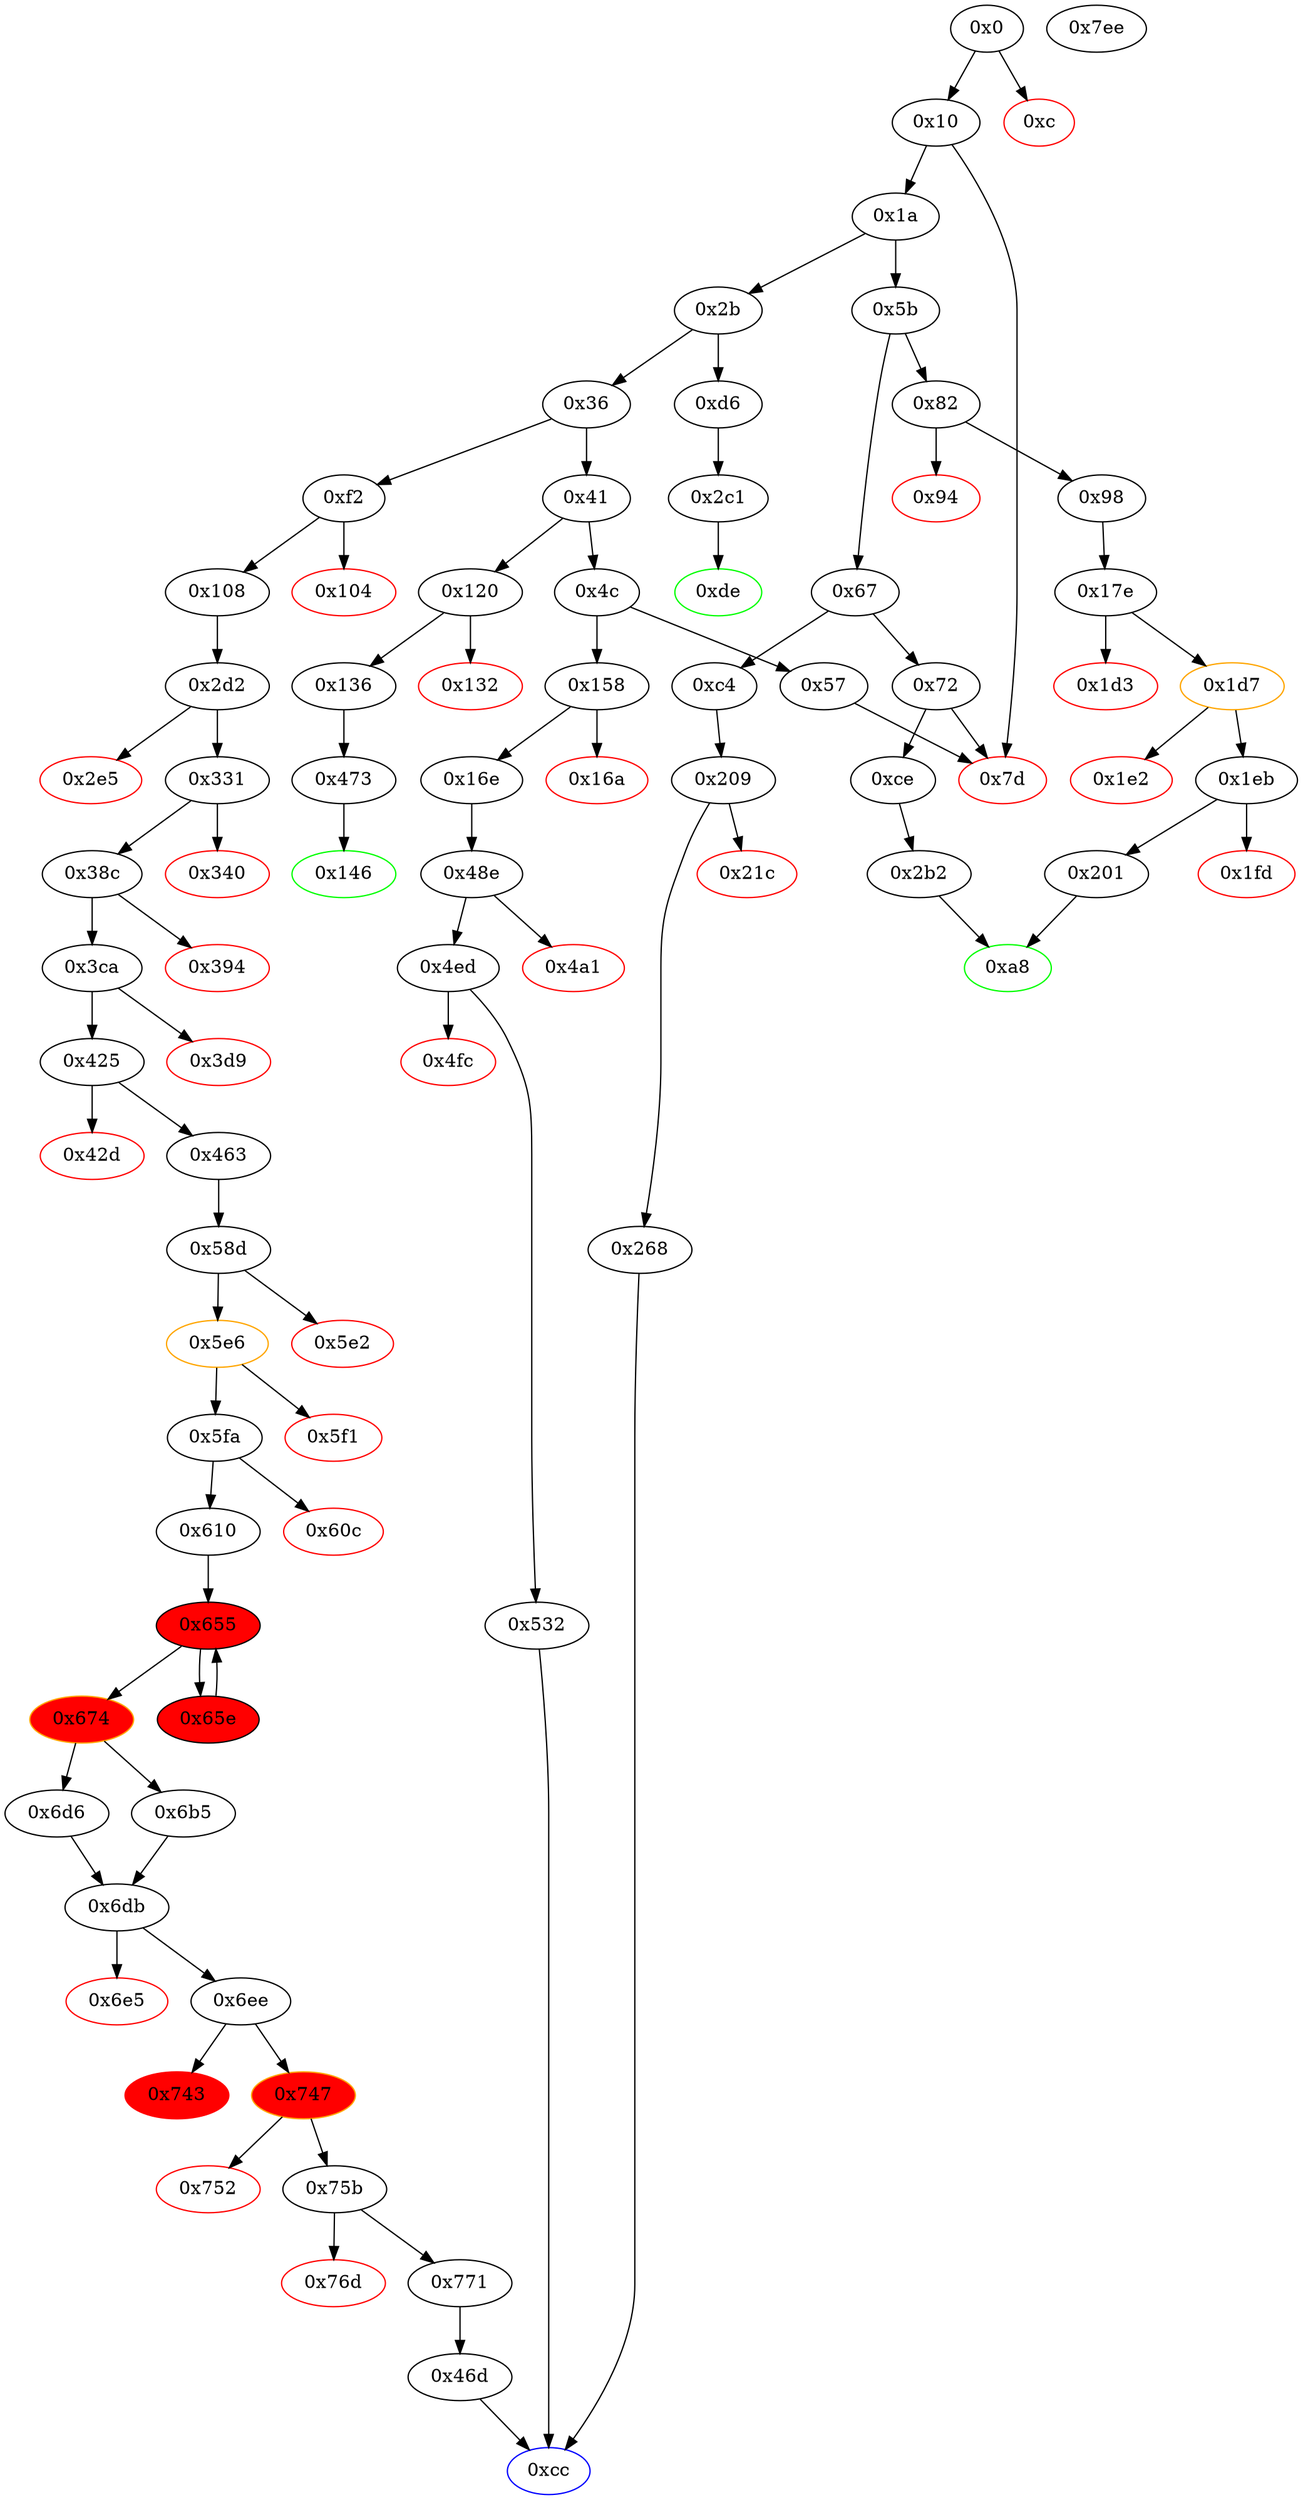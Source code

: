 strict digraph "" {
"0x108" [fillcolor=white, id="0x108", style=filled, tooltip="Block 0x108\n[0x108:0x11f]\n---\nPredecessors: [0xf2]\nSuccessors: [0x2d2]\n---\n0x108 JUMPDEST\n0x109 POP\n0x10a PUSH1 0x1\n0x10c PUSH1 0x1\n0x10e PUSH1 0xa0\n0x110 SHL\n0x111 SUB\n0x112 DUP2\n0x113 CALLDATALOAD\n0x114 DUP2\n0x115 AND\n0x116 SWAP2\n0x117 PUSH1 0x20\n0x119 ADD\n0x11a CALLDATALOAD\n0x11b AND\n0x11c PUSH2 0x2d2\n0x11f JUMP\n---\n0x108: JUMPDEST \n0x10a: V92 = 0x1\n0x10c: V93 = 0x1\n0x10e: V94 = 0xa0\n0x110: V95 = SHL 0xa0 0x1\n0x111: V96 = SUB 0x10000000000000000000000000000000000000000 0x1\n0x113: V97 = CALLDATALOAD 0x4\n0x115: V98 = AND 0xffffffffffffffffffffffffffffffffffffffff V97\n0x117: V99 = 0x20\n0x119: V100 = ADD 0x20 0x4\n0x11a: V101 = CALLDATALOAD 0x24\n0x11b: V102 = AND V101 0xffffffffffffffffffffffffffffffffffffffff\n0x11c: V103 = 0x2d2\n0x11f: JUMP 0x2d2\n---\nEntry stack: [V13, 0xcc, 0x4, V86]\nStack pops: 2\nStack additions: [V98, V102]\nExit stack: [V13, 0xcc, V98, V102]\n\nDef sites:\nV13: {0x1a.0x1f}\n0xcc: {0xf2.0xf3}\n0x4: {0xf2.0xf6}\nV86: {0xf2.0xfa}\n"];
"0x268" [fillcolor=white, id="0x268", style=filled, tooltip="Block 0x268\n[0x268:0x2b1]\n---\nPredecessors: [0x209]\nSuccessors: [0xcc]\n---\n0x268 JUMPDEST\n0x269 PUSH1 0x0\n0x26b DUP1\n0x26c SLOAD\n0x26d PUSH1 0x40\n0x26f MLOAD\n0x270 PUSH1 0x1\n0x272 PUSH1 0x1\n0x274 PUSH1 0xa0\n0x276 SHL\n0x277 SUB\n0x278 SWAP1\n0x279 SWAP2\n0x27a AND\n0x27b SWAP1\n0x27c PUSH32 0x8be0079c531659141344cd1fd0a4f28419497f9722a3daafe3b4186f6b6457e0\n0x29d SWAP1\n0x29e DUP4\n0x29f SWAP1\n0x2a0 LOG3\n0x2a1 PUSH1 0x0\n0x2a3 DUP1\n0x2a4 SLOAD\n0x2a5 PUSH1 0x1\n0x2a7 PUSH1 0x1\n0x2a9 PUSH1 0xa0\n0x2ab SHL\n0x2ac SUB\n0x2ad NOT\n0x2ae AND\n0x2af SWAP1\n0x2b0 SSTORE\n0x2b1 JUMP\n---\n0x268: JUMPDEST \n0x269: V217 = 0x0\n0x26c: V218 = S[0x0]\n0x26d: V219 = 0x40\n0x26f: V220 = M[0x40]\n0x270: V221 = 0x1\n0x272: V222 = 0x1\n0x274: V223 = 0xa0\n0x276: V224 = SHL 0xa0 0x1\n0x277: V225 = SUB 0x10000000000000000000000000000000000000000 0x1\n0x27a: V226 = AND V218 0xffffffffffffffffffffffffffffffffffffffff\n0x27c: V227 = 0x8be0079c531659141344cd1fd0a4f28419497f9722a3daafe3b4186f6b6457e0\n0x2a0: LOG V220 0x0 0x8be0079c531659141344cd1fd0a4f28419497f9722a3daafe3b4186f6b6457e0 V226 0x0\n0x2a1: V228 = 0x0\n0x2a4: V229 = S[0x0]\n0x2a5: V230 = 0x1\n0x2a7: V231 = 0x1\n0x2a9: V232 = 0xa0\n0x2ab: V233 = SHL 0xa0 0x1\n0x2ac: V234 = SUB 0x10000000000000000000000000000000000000000 0x1\n0x2ad: V235 = NOT 0xffffffffffffffffffffffffffffffffffffffff\n0x2ae: V236 = AND 0xffffffffffffffffffffffff0000000000000000000000000000000000000000 V229\n0x2b0: S[0x0] = V236\n0x2b1: JUMP 0xcc\n---\nEntry stack: [V13, 0xcc]\nStack pops: 1\nStack additions: []\nExit stack: [V13]\n\nDef sites:\nV13: {0x1a.0x1f}\n0xcc: {0xc4.0xc5}\n"];
"0x201" [fillcolor=white, id="0x201", style=filled, tooltip="Block 0x201\n[0x201:0x208]\n---\nPredecessors: [0x1eb]\nSuccessors: [0xa8]\n---\n0x201 JUMPDEST\n0x202 POP\n0x203 MLOAD\n0x204 SWAP3\n0x205 SWAP2\n0x206 POP\n0x207 POP\n0x208 JUMP\n---\n0x201: JUMPDEST \n0x203: V188 = M[V181]\n0x208: JUMP 0xa8\n---\nEntry stack: [V13, 0xa8, V55, 0x0, V181, V182]\nStack pops: 5\nStack additions: [V188]\nExit stack: [V13, V188]\n\nDef sites:\nV13: {0x1a.0x1f}\n0xa8: {0x82.0x83}\nV55: {0x98.0xa3}\n0x0: {0x17e.0x19e}\nV181: {0x1eb.0x1f2}\nV182: {0x1eb.0x1f3}\n"];
"0x4c" [fillcolor=white, id="0x4c", style=filled, tooltip="Block 0x4c\n[0x4c:0x56]\n---\nPredecessors: [0x41]\nSuccessors: [0x57, 0x158]\n---\n0x4c DUP1\n0x4d PUSH4 0xf2fde38b\n0x52 EQ\n0x53 PUSH2 0x158\n0x56 JUMPI\n---\n0x4d: V26 = 0xf2fde38b\n0x52: V27 = EQ 0xf2fde38b V13\n0x53: V28 = 0x158\n0x56: JUMPI 0x158 V27\n---\nEntry stack: [V13]\nStack pops: 1\nStack additions: [S0]\nExit stack: [V13]\n\nDef sites:\nV13: {0x1a.0x1f}\n"];
"0x104" [color=red, fillcolor=white, id="0x104", style=filled, tooltip="Block 0x104\n[0x104:0x107]\n---\nPredecessors: [0xf2]\nSuccessors: []\n---\n0x104 PUSH1 0x0\n0x106 DUP1\n0x107 REVERT\n---\n0x104: V91 = 0x0\n0x107: REVERT 0x0 0x0\n---\nEntry stack: [V13, 0xcc, 0x4, V86]\nStack pops: 0\nStack additions: []\nExit stack: [V13, 0xcc, 0x4, V86]\n\nDef sites:\nV13: {0x1a.0x1f}\n0xcc: {0xf2.0xf3}\n0x4: {0xf2.0xf6}\nV86: {0xf2.0xfa}\n"];
"0xde" [color=green, fillcolor=white, id="0xde", style=filled, tooltip="Block 0xde\n[0xde:0xf1]\n---\nPredecessors: [0x2c1]\nSuccessors: []\n---\n0xde JUMPDEST\n0xdf PUSH1 0x40\n0xe1 DUP1\n0xe2 MLOAD\n0xe3 SWAP2\n0xe4 ISZERO\n0xe5 ISZERO\n0xe6 DUP3\n0xe7 MSTORE\n0xe8 MLOAD\n0xe9 SWAP1\n0xea DUP2\n0xeb SWAP1\n0xec SUB\n0xed PUSH1 0x20\n0xef ADD\n0xf0 SWAP1\n0xf1 RETURN\n---\n0xde: JUMPDEST \n0xdf: V75 = 0x40\n0xe2: V76 = M[0x40]\n0xe4: V77 = ISZERO V254\n0xe5: V78 = ISZERO V77\n0xe7: M[V76] = V78\n0xe8: V79 = M[0x40]\n0xec: V80 = SUB V76 V79\n0xed: V81 = 0x20\n0xef: V82 = ADD 0x20 V80\n0xf1: RETURN V79 V82\n---\nEntry stack: [V13, V254]\nStack pops: 1\nStack additions: []\nExit stack: [V13]\n\nDef sites:\nV13: {0x1a.0x1f}\nV254: {0x2c1.0x2cf}\n"];
"0x655" [fillcolor=red, id="0x655", style=filled, tooltip="Block 0x655\n[0x655:0x65d]\n---\nPredecessors: [0x610, 0x65e]\nSuccessors: [0x65e, 0x674]\n---\n0x655 JUMPDEST\n0x656 PUSH1 0x20\n0x658 DUP4\n0x659 LT\n0x65a PUSH2 0x674\n0x65d JUMPI\n---\n0x655: JUMPDEST \n0x656: V538 = 0x20\n0x659: V539 = LT S2 0x20\n0x65a: V540 = 0x674\n0x65d: JUMPI 0x674 V539\n---\nEntry stack: [V13, 0xcc, V98, V102, V308, V355, 0x46d, V98, V102, V518, V534, 0x0, V536, V529, V532, V532, V537, V533, S2, S1, S0]\nStack pops: 3\nStack additions: [S2, S1, S0]\nExit stack: [V13, 0xcc, V98, V102, V308, V355, 0x46d, V98, V102, V518, V534, 0x0, V536, V529, V532, V532, V537, V533, S2, S1, S0]\n\nDef sites:\nV13: {0x1a.0x1f}\n0xcc: {0xf2.0xf3}\nV98: {0x108.0x115}\nV102: {0x108.0x11b}\nV308: {0x38c.0x38e}\nV355: {0x425.0x427}\n0x46d: {0x463.0x464}\nV98: {0x108.0x115}\nV102: {0x108.0x11b}\nV518: {0x610.0x612}\nV534: {0x610.0x641}\n0x0: {0x610.0x643}\nV536: {0x610.0x648}\nV529: {0x610.0x62c}\nV532: {0x610.0x636}\nV532: {0x610.0x636}\nV537: {0x610.0x650}\nV533: {0x610.0x63c}\nS2: {0x610.0x63c, 0x65e.0x667}\nS1: {0x610.0x636, 0x65e.0x66d}\nS0: {0x610.0x650, 0x65e.0x66f}\n"];
"0x5b" [fillcolor=white, id="0x5b", style=filled, tooltip="Block 0x5b\n[0x5b:0x66]\n---\nPredecessors: [0x1a]\nSuccessors: [0x67, 0x82]\n---\n0x5b JUMPDEST\n0x5c DUP1\n0x5d PUSH4 0x15ac72ca\n0x62 EQ\n0x63 PUSH2 0x82\n0x66 JUMPI\n---\n0x5b: JUMPDEST \n0x5d: V30 = 0x15ac72ca\n0x62: V31 = EQ 0x15ac72ca V13\n0x63: V32 = 0x82\n0x66: JUMPI 0x82 V31\n---\nEntry stack: [V13]\nStack pops: 1\nStack additions: [S0]\nExit stack: [V13]\n\nDef sites:\nV13: {0x1a.0x1f}\n"];
"0x2b" [fillcolor=white, id="0x2b", style=filled, tooltip="Block 0x2b\n[0x2b:0x35]\n---\nPredecessors: [0x1a]\nSuccessors: [0x36, 0xd6]\n---\n0x2b DUP1\n0x2c PUSH4 0x8f32d59b\n0x31 EQ\n0x32 PUSH2 0xd6\n0x35 JUMPI\n---\n0x2c: V17 = 0x8f32d59b\n0x31: V18 = EQ 0x8f32d59b V13\n0x32: V19 = 0xd6\n0x35: JUMPI 0xd6 V18\n---\nEntry stack: [V13]\nStack pops: 1\nStack additions: [S0]\nExit stack: [V13]\n\nDef sites:\nV13: {0x1a.0x1f}\n"];
"0x36" [fillcolor=white, id="0x36", style=filled, tooltip="Block 0x36\n[0x36:0x40]\n---\nPredecessors: [0x2b]\nSuccessors: [0x41, 0xf2]\n---\n0x36 DUP1\n0x37 PUSH4 0x99a88ec4\n0x3c EQ\n0x3d PUSH2 0xf2\n0x40 JUMPI\n---\n0x37: V20 = 0x99a88ec4\n0x3c: V21 = EQ 0x99a88ec4 V13\n0x3d: V22 = 0xf2\n0x40: JUMPI 0xf2 V21\n---\nEntry stack: [V13]\nStack pops: 1\nStack additions: [S0]\nExit stack: [V13]\n\nDef sites:\nV13: {0x1a.0x1f}\n"];
"0x42d" [color=red, fillcolor=white, id="0x42d", style=filled, tooltip="Block 0x42d\n[0x42d:0x462]\n---\nPredecessors: [0x425]\nSuccessors: []\n---\n0x42d PUSH1 0x40\n0x42f MLOAD\n0x430 PUSH3 0x461bcd\n0x434 PUSH1 0xe5\n0x436 SHL\n0x437 DUP2\n0x438 MSTORE\n0x439 PUSH1 0x4\n0x43b ADD\n0x43c DUP1\n0x43d DUP1\n0x43e PUSH1 0x20\n0x440 ADD\n0x441 DUP3\n0x442 DUP2\n0x443 SUB\n0x444 DUP3\n0x445 MSTORE\n0x446 PUSH1 0x27\n0x448 DUP2\n0x449 MSTORE\n0x44a PUSH1 0x20\n0x44c ADD\n0x44d DUP1\n0x44e PUSH2 0x815\n0x451 PUSH1 0x27\n0x453 SWAP2\n0x454 CODECOPY\n0x455 PUSH1 0x40\n0x457 ADD\n0x458 SWAP2\n0x459 POP\n0x45a POP\n0x45b PUSH1 0x40\n0x45d MLOAD\n0x45e DUP1\n0x45f SWAP2\n0x460 SUB\n0x461 SWAP1\n0x462 REVERT\n---\n0x42d: V357 = 0x40\n0x42f: V358 = M[0x40]\n0x430: V359 = 0x461bcd\n0x434: V360 = 0xe5\n0x436: V361 = SHL 0xe5 0x461bcd\n0x438: M[V358] = 0x8c379a000000000000000000000000000000000000000000000000000000000\n0x439: V362 = 0x4\n0x43b: V363 = ADD 0x4 V358\n0x43e: V364 = 0x20\n0x440: V365 = ADD 0x20 V363\n0x443: V366 = SUB V365 V363\n0x445: M[V363] = V366\n0x446: V367 = 0x27\n0x449: M[V365] = 0x27\n0x44a: V368 = 0x20\n0x44c: V369 = ADD 0x20 V365\n0x44e: V370 = 0x815\n0x451: V371 = 0x27\n0x454: CODECOPY V369 0x815 0x27\n0x455: V372 = 0x40\n0x457: V373 = ADD 0x40 V369\n0x45b: V374 = 0x40\n0x45d: V375 = M[0x40]\n0x460: V376 = SUB V373 V375\n0x462: REVERT V375 V376\n---\nEntry stack: [V13, 0xcc, V98, V102, V308, V355]\nStack pops: 0\nStack additions: []\nExit stack: [V13, 0xcc, V98, V102, V308, V355]\n\nDef sites:\nV13: {0x1a.0x1f}\n0xcc: {0xf2.0xf3}\nV98: {0x108.0x115}\nV102: {0x108.0x11b}\nV308: {0x38c.0x38e}\nV355: {0x425.0x427}\n"];
"0x610" [fillcolor=white, id="0x610", style=filled, tooltip="Block 0x610\n[0x610:0x654]\n---\nPredecessors: [0x5fa]\nSuccessors: [0x655]\n---\n0x610 JUMPDEST\n0x611 POP\n0x612 MLOAD\n0x613 PUSH1 0x40\n0x615 DUP1\n0x616 MLOAD\n0x617 PUSH1 0x1\n0x619 PUSH1 0x1\n0x61b PUSH1 0xa0\n0x61d SHL\n0x61e SUB\n0x61f DUP6\n0x620 DUP2\n0x621 AND\n0x622 PUSH1 0x20\n0x624 DUP4\n0x625 DUP2\n0x626 ADD\n0x627 SWAP2\n0x628 SWAP1\n0x629 SWAP2\n0x62a MSTORE\n0x62b DUP4\n0x62c MLOAD\n0x62d DUP1\n0x62e DUP5\n0x62f SUB\n0x630 DUP3\n0x631 ADD\n0x632 DUP2\n0x633 MSTORE\n0x634 SWAP3\n0x635 DUP5\n0x636 ADD\n0x637 SWAP4\n0x638 DUP5\n0x639 SWAP1\n0x63a MSTORE\n0x63b DUP3\n0x63c MLOAD\n0x63d SWAP5\n0x63e SWAP6\n0x63f POP\n0x640 DUP6\n0x641 EXTCODEHASH\n0x642 SWAP5\n0x643 PUSH1 0x0\n0x645 SWAP5\n0x646 SWAP3\n0x647 DUP10\n0x648 AND\n0x649 SWAP4\n0x64a SWAP3\n0x64b SWAP2\n0x64c DUP3\n0x64d SWAP2\n0x64e SWAP1\n0x64f DUP5\n0x650 ADD\n0x651 SWAP1\n0x652 DUP1\n0x653 DUP4\n0x654 DUP4\n---\n0x610: JUMPDEST \n0x612: V518 = M[V511]\n0x613: V519 = 0x40\n0x616: V520 = M[0x40]\n0x617: V521 = 0x1\n0x619: V522 = 0x1\n0x61b: V523 = 0xa0\n0x61d: V524 = SHL 0xa0 0x1\n0x61e: V525 = SUB 0x10000000000000000000000000000000000000000 0x1\n0x621: V526 = AND 0xffffffffffffffffffffffffffffffffffffffff V102\n0x622: V527 = 0x20\n0x626: V528 = ADD 0x20 V520\n0x62a: M[V528] = V526\n0x62c: V529 = M[0x40]\n0x62f: V530 = SUB V520 V529\n0x631: V531 = ADD 0x20 V530\n0x633: M[V529] = V531\n0x636: V532 = ADD 0x40 V520\n0x63a: M[0x40] = V532\n0x63c: V533 = M[V529]\n0x641: V534 = EXTCODEHASH V518\n0x643: V535 = 0x0\n0x648: V536 = AND V98 0xffffffffffffffffffffffffffffffffffffffff\n0x650: V537 = ADD V529 0x20\n---\nEntry stack: [V13, 0xcc, V98, V102, V308, V355, 0x46d, V98, V102, 0x0, V511, V512]\nStack pops: 5\nStack additions: [S4, S3, V518, V534, 0x0, V536, V529, V532, V532, V537, V533, V533, V532, V537]\nExit stack: [V13, 0xcc, V98, V102, V308, V355, 0x46d, V98, V102, V518, V534, 0x0, V536, V529, V532, V532, V537, V533, V533, V532, V537]\n\nDef sites:\nV13: {0x1a.0x1f}\n0xcc: {0xf2.0xf3}\nV98: {0x108.0x115}\nV102: {0x108.0x11b}\nV308: {0x38c.0x38e}\nV355: {0x425.0x427}\n0x46d: {0x463.0x464}\nV98: {0x108.0x115}\nV102: {0x108.0x11b}\n0x0: {0x58d.0x5ad}\nV511: {0x5fa.0x601}\nV512: {0x5fa.0x602}\n"];
"0x1d3" [color=red, fillcolor=white, id="0x1d3", style=filled, tooltip="Block 0x1d3\n[0x1d3:0x1d6]\n---\nPredecessors: [0x17e]\nSuccessors: []\n---\n0x1d3 PUSH1 0x0\n0x1d5 DUP1\n0x1d6 REVERT\n---\n0x1d3: V170 = 0x0\n0x1d6: REVERT 0x0 0x0\n---\nEntry stack: [V13, 0xa8, V55, 0x0, 0x67503c398f4c9652530dbc4ea95c02, 0x15ac72ca, V162, 0x20, V157, V165, V157, 0x67503c398f4c9652530dbc4ea95c02, V167]\nStack pops: 0\nStack additions: []\nExit stack: [V13, 0xa8, V55, 0x0, 0x67503c398f4c9652530dbc4ea95c02, 0x15ac72ca, V162, 0x20, V157, V165, V157, 0x67503c398f4c9652530dbc4ea95c02, V167]\n\nDef sites:\nV13: {0x1a.0x1f}\n0xa8: {0x82.0x83}\nV55: {0x98.0xa3}\n0x0: {0x17e.0x19e}\n0x67503c398f4c9652530dbc4ea95c02: {0x17e.0x1a1}\n0x15ac72ca: {0x17e.0x1b2}\nV162: {0x17e.0x1bc}\n0x20: {0x17e.0x1be}\nV157: {0x17e.0x19d}\nV165: {0x17e.0x1c7}\nV157: {0x17e.0x19d}\n0x67503c398f4c9652530dbc4ea95c02: {0x17e.0x1a1}\nV167: {0x17e.0x1cc}\n"];
"0x4a1" [color=red, fillcolor=white, id="0x4a1", style=filled, tooltip="Block 0x4a1\n[0x4a1:0x4ec]\n---\nPredecessors: [0x48e]\nSuccessors: []\n---\n0x4a1 PUSH1 0x40\n0x4a3 DUP1\n0x4a4 MLOAD\n0x4a5 PUSH3 0x461bcd\n0x4a9 PUSH1 0xe5\n0x4ab SHL\n0x4ac DUP2\n0x4ad MSTORE\n0x4ae PUSH1 0x20\n0x4b0 PUSH1 0x4\n0x4b2 DUP3\n0x4b3 ADD\n0x4b4 DUP2\n0x4b5 SWAP1\n0x4b6 MSTORE\n0x4b7 PUSH1 0x24\n0x4b9 DUP3\n0x4ba ADD\n0x4bb MSTORE\n0x4bc PUSH32 0x4f776e61626c653a2063616c6c6572206973206e6f7420746865206f776e6572\n0x4dd PUSH1 0x44\n0x4df DUP3\n0x4e0 ADD\n0x4e1 MSTORE\n0x4e2 SWAP1\n0x4e3 MLOAD\n0x4e4 SWAP1\n0x4e5 DUP2\n0x4e6 SWAP1\n0x4e7 SUB\n0x4e8 PUSH1 0x64\n0x4ea ADD\n0x4eb SWAP1\n0x4ec REVERT\n---\n0x4a1: V402 = 0x40\n0x4a4: V403 = M[0x40]\n0x4a5: V404 = 0x461bcd\n0x4a9: V405 = 0xe5\n0x4ab: V406 = SHL 0xe5 0x461bcd\n0x4ad: M[V403] = 0x8c379a000000000000000000000000000000000000000000000000000000000\n0x4ae: V407 = 0x20\n0x4b0: V408 = 0x4\n0x4b3: V409 = ADD V403 0x4\n0x4b6: M[V409] = 0x20\n0x4b7: V410 = 0x24\n0x4ba: V411 = ADD V403 0x24\n0x4bb: M[V411] = 0x20\n0x4bc: V412 = 0x4f776e61626c653a2063616c6c6572206973206e6f7420746865206f776e6572\n0x4dd: V413 = 0x44\n0x4e0: V414 = ADD V403 0x44\n0x4e1: M[V414] = 0x4f776e61626c653a2063616c6c6572206973206e6f7420746865206f776e6572\n0x4e3: V415 = M[0x40]\n0x4e7: V416 = SUB V403 V415\n0x4e8: V417 = 0x64\n0x4ea: V418 = ADD 0x64 V416\n0x4ec: REVERT V415 V418\n---\nEntry stack: [V13, 0xcc, V142]\nStack pops: 0\nStack additions: []\nExit stack: [V13, 0xcc, V142]\n\nDef sites:\nV13: {0x1a.0x1f}\n0xcc: {0x158.0x159}\nV142: {0x16e.0x179}\n"];
"0xa8" [color=green, fillcolor=white, id="0xa8", style=filled, tooltip="Block 0xa8\n[0xa8:0xc3]\n---\nPredecessors: [0x201, 0x2b2]\nSuccessors: []\n---\n0xa8 JUMPDEST\n0xa9 PUSH1 0x40\n0xab DUP1\n0xac MLOAD\n0xad PUSH1 0x1\n0xaf PUSH1 0x1\n0xb1 PUSH1 0xa0\n0xb3 SHL\n0xb4 SUB\n0xb5 SWAP1\n0xb6 SWAP3\n0xb7 AND\n0xb8 DUP3\n0xb9 MSTORE\n0xba MLOAD\n0xbb SWAP1\n0xbc DUP2\n0xbd SWAP1\n0xbe SUB\n0xbf PUSH1 0x20\n0xc1 ADD\n0xc2 SWAP1\n0xc3 RETURN\n---\n0xa8: JUMPDEST \n0xa9: V57 = 0x40\n0xac: V58 = M[0x40]\n0xad: V59 = 0x1\n0xaf: V60 = 0x1\n0xb1: V61 = 0xa0\n0xb3: V62 = SHL 0xa0 0x1\n0xb4: V63 = SUB 0x10000000000000000000000000000000000000000 0x1\n0xb7: V64 = AND S0 0xffffffffffffffffffffffffffffffffffffffff\n0xb9: M[V58] = V64\n0xba: V65 = M[0x40]\n0xbe: V66 = SUB V58 V65\n0xbf: V67 = 0x20\n0xc1: V68 = ADD 0x20 V66\n0xc3: RETURN V65 V68\n---\nEntry stack: [V13, S0]\nStack pops: 1\nStack additions: []\nExit stack: [V13]\n\nDef sites:\nV13: {0x1a.0x1f}\nS0: {0x201.0x203, 0x2b2.0x2be}\n"];
"0x6e5" [color=red, fillcolor=white, id="0x6e5", style=filled, tooltip="Block 0x6e5\n[0x6e5:0x6ed]\n---\nPredecessors: [0x6db]\nSuccessors: []\n---\n0x6e5 RETURNDATASIZE\n0x6e6 PUSH1 0x0\n0x6e8 DUP1\n0x6e9 RETURNDATACOPY\n0x6ea RETURNDATASIZE\n0x6eb PUSH1 0x0\n0x6ed REVERT\n---\n0x6e5: V591 = RETURNDATASIZE\n0x6e6: V592 = 0x0\n0x6e9: RETURNDATACOPY 0x0 0x0 V591\n0x6ea: V593 = RETURNDATASIZE\n0x6eb: V594 = 0x0\n0x6ed: REVERT 0x0 V593\n---\nEntry stack: [V13, 0xcc, V98, V102, V308, V355, 0x46d, V98, V102, V518, V534, V568]\nStack pops: 0\nStack additions: []\nExit stack: [V13, 0xcc, V98, V102, V308, V355, 0x46d, V98, V102, V518, V534, V568]\n\nDef sites:\nV13: {0x1a.0x1f}\n0xcc: {0xf2.0xf3}\nV98: {0x108.0x115}\nV102: {0x108.0x11b}\nV308: {0x38c.0x38e}\nV355: {0x425.0x427}\n0x46d: {0x463.0x464}\nV98: {0x108.0x115}\nV102: {0x108.0x11b}\nV518: {0x610.0x612}\nV534: {0x610.0x641}\nV568: {0x674.0x6a7}\n"];
"0x0" [fillcolor=white, id="0x0", style=filled, tooltip="Block 0x0\n[0x0:0xb]\n---\nPredecessors: []\nSuccessors: [0xc, 0x10]\n---\n0x0 PUSH1 0x80\n0x2 PUSH1 0x40\n0x4 MSTORE\n0x5 CALLVALUE\n0x6 DUP1\n0x7 ISZERO\n0x8 PUSH2 0x10\n0xb JUMPI\n---\n0x0: V0 = 0x80\n0x2: V1 = 0x40\n0x4: M[0x40] = 0x80\n0x5: V2 = CALLVALUE\n0x7: V3 = ISZERO V2\n0x8: V4 = 0x10\n0xb: JUMPI 0x10 V3\n---\nEntry stack: []\nStack pops: 0\nStack additions: [V2]\nExit stack: [V2]\n\nDef sites:\n"];
"0x7d" [color=red, fillcolor=white, id="0x7d", style=filled, tooltip="Block 0x7d\n[0x7d:0x81]\n---\nPredecessors: [0x10, 0x57, 0x72]\nSuccessors: []\n---\n0x7d JUMPDEST\n0x7e PUSH1 0x0\n0x80 DUP1\n0x81 REVERT\n---\n0x7d: JUMPDEST \n0x7e: V39 = 0x0\n0x81: REVERT 0x0 0x0\n---\nEntry stack: [V13]\nStack pops: 0\nStack additions: []\nExit stack: [V13]\n\nDef sites:\nV13: {0x1a.0x1f}\n"];
"0x5fa" [fillcolor=white, id="0x5fa", style=filled, tooltip="Block 0x5fa\n[0x5fa:0x60b]\n---\nPredecessors: [0x5e6]\nSuccessors: [0x60c, 0x610]\n---\n0x5fa JUMPDEST\n0x5fb POP\n0x5fc POP\n0x5fd POP\n0x5fe POP\n0x5ff PUSH1 0x40\n0x601 MLOAD\n0x602 RETURNDATASIZE\n0x603 PUSH1 0x20\n0x605 DUP2\n0x606 LT\n0x607 ISZERO\n0x608 PUSH2 0x610\n0x60b JUMPI\n---\n0x5fa: JUMPDEST \n0x5ff: V510 = 0x40\n0x601: V511 = M[0x40]\n0x602: V512 = RETURNDATASIZE\n0x603: V513 = 0x20\n0x606: V514 = LT V512 0x20\n0x607: V515 = ISZERO V514\n0x608: V516 = 0x610\n0x60b: JUMPI 0x610 V515\n---\nEntry stack: [V13, 0xcc, V98, V102, V308, V355, 0x46d, V98, V102, 0x0, 0x67503c398f4c9652530dbc4ea95c02, 0x15ac72ca, V492, V503]\nStack pops: 4\nStack additions: [V511, V512]\nExit stack: [V13, 0xcc, V98, V102, V308, V355, 0x46d, V98, V102, 0x0, V511, V512]\n\nDef sites:\nV13: {0x1a.0x1f}\n0xcc: {0xf2.0xf3}\nV98: {0x108.0x115}\nV102: {0x108.0x11b}\nV308: {0x38c.0x38e}\nV355: {0x425.0x427}\n0x46d: {0x463.0x464}\nV98: {0x108.0x115}\nV102: {0x108.0x11b}\n0x0: {0x58d.0x5ad}\n0x67503c398f4c9652530dbc4ea95c02: {0x58d.0x5b0}\n0x15ac72ca: {0x58d.0x5c1}\nV492: {0x58d.0x5cb}\nV503: {0x5e6.0x5ea}\n"];
"0x67" [fillcolor=white, id="0x67", style=filled, tooltip="Block 0x67\n[0x67:0x71]\n---\nPredecessors: [0x5b]\nSuccessors: [0x72, 0xc4]\n---\n0x67 DUP1\n0x68 PUSH4 0x715018a6\n0x6d EQ\n0x6e PUSH2 0xc4\n0x71 JUMPI\n---\n0x68: V33 = 0x715018a6\n0x6d: V34 = EQ 0x715018a6 V13\n0x6e: V35 = 0xc4\n0x71: JUMPI 0xc4 V34\n---\nEntry stack: [V13]\nStack pops: 1\nStack additions: [S0]\nExit stack: [V13]\n\nDef sites:\nV13: {0x1a.0x1f}\n"];
"0x1fd" [color=red, fillcolor=white, id="0x1fd", style=filled, tooltip="Block 0x1fd\n[0x1fd:0x200]\n---\nPredecessors: [0x1eb]\nSuccessors: []\n---\n0x1fd PUSH1 0x0\n0x1ff DUP1\n0x200 REVERT\n---\n0x1fd: V187 = 0x0\n0x200: REVERT 0x0 0x0\n---\nEntry stack: [V13, 0xa8, V55, 0x0, V181, V182]\nStack pops: 0\nStack additions: []\nExit stack: [V13, 0xa8, V55, 0x0, V181, V182]\n\nDef sites:\nV13: {0x1a.0x1f}\n0xa8: {0x82.0x83}\nV55: {0x98.0xa3}\n0x0: {0x17e.0x19e}\nV181: {0x1eb.0x1f2}\nV182: {0x1eb.0x1f3}\n"];
"0x5e6" [color=orange, fillcolor=white, id="0x5e6", style=filled, tooltip="Block 0x5e6\n[0x5e6:0x5f0]\n---\nPredecessors: [0x58d]\nSuccessors: [0x5f1, 0x5fa]\n---\n0x5e6 JUMPDEST\n0x5e7 POP\n0x5e8 GAS\n0x5e9 STATICCALL\n0x5ea ISZERO\n0x5eb DUP1\n0x5ec ISZERO\n0x5ed PUSH2 0x5fa\n0x5f0 JUMPI\n---\n0x5e6: JUMPDEST \n0x5e8: V501 = GAS\n0x5e9: V502 = STATICCALL V501 0x67503c398f4c9652530dbc4ea95c02 V487 V495 V487 0x20\n0x5ea: V503 = ISZERO V502\n0x5ec: V504 = ISZERO V503\n0x5ed: V505 = 0x5fa\n0x5f0: JUMPI 0x5fa V504\n---\nEntry stack: [V13, 0xcc, V98, V102, V308, V355, 0x46d, V98, V102, 0x0, 0x67503c398f4c9652530dbc4ea95c02, 0x15ac72ca, V492, 0x20, V487, V495, V487, 0x67503c398f4c9652530dbc4ea95c02, V497]\nStack pops: 6\nStack additions: [V503]\nExit stack: [V13, 0xcc, V98, V102, V308, V355, 0x46d, V98, V102, 0x0, 0x67503c398f4c9652530dbc4ea95c02, 0x15ac72ca, V492, V503]\n\nDef sites:\nV13: {0x1a.0x1f}\n0xcc: {0xf2.0xf3}\nV98: {0x108.0x115}\nV102: {0x108.0x11b}\nV308: {0x38c.0x38e}\nV355: {0x425.0x427}\n0x46d: {0x463.0x464}\nV98: {0x108.0x115}\nV102: {0x108.0x11b}\n0x0: {0x58d.0x5ad}\n0x67503c398f4c9652530dbc4ea95c02: {0x58d.0x5b0}\n0x15ac72ca: {0x58d.0x5c1}\nV492: {0x58d.0x5cb}\n0x20: {0x58d.0x5cd}\nV487: {0x58d.0x5ac}\nV495: {0x58d.0x5d6}\nV487: {0x58d.0x5ac}\n0x67503c398f4c9652530dbc4ea95c02: {0x58d.0x5b0}\nV497: {0x58d.0x5db}\n"];
"0x1eb" [fillcolor=white, id="0x1eb", style=filled, tooltip="Block 0x1eb\n[0x1eb:0x1fc]\n---\nPredecessors: [0x1d7]\nSuccessors: [0x1fd, 0x201]\n---\n0x1eb JUMPDEST\n0x1ec POP\n0x1ed POP\n0x1ee POP\n0x1ef POP\n0x1f0 PUSH1 0x40\n0x1f2 MLOAD\n0x1f3 RETURNDATASIZE\n0x1f4 PUSH1 0x20\n0x1f6 DUP2\n0x1f7 LT\n0x1f8 ISZERO\n0x1f9 PUSH2 0x201\n0x1fc JUMPI\n---\n0x1eb: JUMPDEST \n0x1f0: V180 = 0x40\n0x1f2: V181 = M[0x40]\n0x1f3: V182 = RETURNDATASIZE\n0x1f4: V183 = 0x20\n0x1f7: V184 = LT V182 0x20\n0x1f8: V185 = ISZERO V184\n0x1f9: V186 = 0x201\n0x1fc: JUMPI 0x201 V185\n---\nEntry stack: [V13, 0xa8, V55, 0x0, 0x67503c398f4c9652530dbc4ea95c02, 0x15ac72ca, V162, V173]\nStack pops: 4\nStack additions: [V181, V182]\nExit stack: [V13, 0xa8, V55, 0x0, V181, V182]\n\nDef sites:\nV13: {0x1a.0x1f}\n0xa8: {0x82.0x83}\nV55: {0x98.0xa3}\n0x0: {0x17e.0x19e}\n0x67503c398f4c9652530dbc4ea95c02: {0x17e.0x1a1}\n0x15ac72ca: {0x17e.0x1b2}\nV162: {0x17e.0x1bc}\nV173: {0x1d7.0x1db}\n"];
"0x17e" [fillcolor=white, id="0x17e", style=filled, tooltip="Block 0x17e\n[0x17e:0x1d2]\n---\nPredecessors: [0x98]\nSuccessors: [0x1d3, 0x1d7]\n---\n0x17e JUMPDEST\n0x17f PUSH1 0x40\n0x181 DUP1\n0x182 MLOAD\n0x183 PUSH4 0xad63965\n0x188 PUSH1 0xe1\n0x18a SHL\n0x18b DUP2\n0x18c MSTORE\n0x18d PUSH1 0x1\n0x18f PUSH1 0x1\n0x191 PUSH1 0xa0\n0x193 SHL\n0x194 SUB\n0x195 DUP4\n0x196 AND\n0x197 PUSH1 0x4\n0x199 DUP3\n0x19a ADD\n0x19b MSTORE\n0x19c SWAP1\n0x19d MLOAD\n0x19e PUSH1 0x0\n0x1a0 SWAP2\n0x1a1 PUSH15 0x67503c398f4c9652530dbc4ea95c02\n0x1b1 SWAP2\n0x1b2 PUSH4 0x15ac72ca\n0x1b7 SWAP2\n0x1b8 PUSH1 0x24\n0x1ba DUP1\n0x1bb DUP3\n0x1bc ADD\n0x1bd SWAP3\n0x1be PUSH1 0x20\n0x1c0 SWAP3\n0x1c1 SWAP1\n0x1c2 SWAP2\n0x1c3 SWAP1\n0x1c4 DUP3\n0x1c5 SWAP1\n0x1c6 SUB\n0x1c7 ADD\n0x1c8 DUP2\n0x1c9 DUP7\n0x1ca DUP1\n0x1cb EXTCODESIZE\n0x1cc ISZERO\n0x1cd DUP1\n0x1ce ISZERO\n0x1cf PUSH2 0x1d7\n0x1d2 JUMPI\n---\n0x17e: JUMPDEST \n0x17f: V144 = 0x40\n0x182: V145 = M[0x40]\n0x183: V146 = 0xad63965\n0x188: V147 = 0xe1\n0x18a: V148 = SHL 0xe1 0xad63965\n0x18c: M[V145] = 0x15ac72ca00000000000000000000000000000000000000000000000000000000\n0x18d: V149 = 0x1\n0x18f: V150 = 0x1\n0x191: V151 = 0xa0\n0x193: V152 = SHL 0xa0 0x1\n0x194: V153 = SUB 0x10000000000000000000000000000000000000000 0x1\n0x196: V154 = AND V55 0xffffffffffffffffffffffffffffffffffffffff\n0x197: V155 = 0x4\n0x19a: V156 = ADD V145 0x4\n0x19b: M[V156] = V154\n0x19d: V157 = M[0x40]\n0x19e: V158 = 0x0\n0x1a1: V159 = 0x67503c398f4c9652530dbc4ea95c02\n0x1b2: V160 = 0x15ac72ca\n0x1b8: V161 = 0x24\n0x1bc: V162 = ADD V145 0x24\n0x1be: V163 = 0x20\n0x1c6: V164 = SUB V145 V157\n0x1c7: V165 = ADD V164 0x24\n0x1cb: V166 = EXTCODESIZE 0x67503c398f4c9652530dbc4ea95c02\n0x1cc: V167 = ISZERO V166\n0x1ce: V168 = ISZERO V167\n0x1cf: V169 = 0x1d7\n0x1d2: JUMPI 0x1d7 V168\n---\nEntry stack: [V13, 0xa8, V55]\nStack pops: 1\nStack additions: [S0, 0x0, 0x67503c398f4c9652530dbc4ea95c02, 0x15ac72ca, V162, 0x20, V157, V165, V157, 0x67503c398f4c9652530dbc4ea95c02, V167]\nExit stack: [V13, 0xa8, V55, 0x0, 0x67503c398f4c9652530dbc4ea95c02, 0x15ac72ca, V162, 0x20, V157, V165, V157, 0x67503c398f4c9652530dbc4ea95c02, V167]\n\nDef sites:\nV13: {0x1a.0x1f}\n0xa8: {0x82.0x83}\nV55: {0x98.0xa3}\n"];
"0x1a" [fillcolor=white, id="0x1a", style=filled, tooltip="Block 0x1a\n[0x1a:0x2a]\n---\nPredecessors: [0x10]\nSuccessors: [0x2b, 0x5b]\n---\n0x1a PUSH1 0x0\n0x1c CALLDATALOAD\n0x1d PUSH1 0xe0\n0x1f SHR\n0x20 DUP1\n0x21 PUSH4 0x8f32d59b\n0x26 GT\n0x27 PUSH2 0x5b\n0x2a JUMPI\n---\n0x1a: V10 = 0x0\n0x1c: V11 = CALLDATALOAD 0x0\n0x1d: V12 = 0xe0\n0x1f: V13 = SHR 0xe0 V11\n0x21: V14 = 0x8f32d59b\n0x26: V15 = GT 0x8f32d59b V13\n0x27: V16 = 0x5b\n0x2a: JUMPI 0x5b V15\n---\nEntry stack: []\nStack pops: 0\nStack additions: [V13]\nExit stack: [V13]\n\nDef sites:\n"];
"0x473" [fillcolor=white, id="0x473", style=filled, tooltip="Block 0x473\n[0x473:0x48d]\n---\nPredecessors: [0x136]\nSuccessors: [0x146]\n---\n0x473 JUMPDEST\n0x474 PUSH1 0x1\n0x476 PUSH1 0x1\n0x478 PUSH1 0xa0\n0x47a SHL\n0x47b SUB\n0x47c AND\n0x47d PUSH1 0x0\n0x47f SWAP1\n0x480 DUP2\n0x481 MSTORE\n0x482 PUSH1 0x1\n0x484 PUSH1 0x20\n0x486 MSTORE\n0x487 PUSH1 0x40\n0x489 SWAP1\n0x48a SHA3\n0x48b SLOAD\n0x48c SWAP1\n0x48d JUMP\n---\n0x473: JUMPDEST \n0x474: V379 = 0x1\n0x476: V380 = 0x1\n0x478: V381 = 0xa0\n0x47a: V382 = SHL 0xa0 0x1\n0x47b: V383 = SUB 0x10000000000000000000000000000000000000000 0x1\n0x47c: V384 = AND 0xffffffffffffffffffffffffffffffffffffffff V119\n0x47d: V385 = 0x0\n0x481: M[0x0] = V384\n0x482: V386 = 0x1\n0x484: V387 = 0x20\n0x486: M[0x20] = 0x1\n0x487: V388 = 0x40\n0x48a: V389 = SHA3 0x0 0x40\n0x48b: V390 = S[V389]\n0x48d: JUMP 0x146\n---\nEntry stack: [V13, 0x146, V119]\nStack pops: 2\nStack additions: [V390]\nExit stack: [V13, V390]\n\nDef sites:\nV13: {0x1a.0x1f}\n0x146: {0x120.0x121}\nV119: {0x136.0x141}\n"];
"0x6d6" [fillcolor=white, id="0x6d6", style=filled, tooltip="Block 0x6d6\n[0x6d6:0x6da]\n---\nPredecessors: [0x674]\nSuccessors: [0x6db]\n---\n0x6d6 JUMPDEST\n0x6d7 PUSH1 0x60\n0x6d9 SWAP2\n0x6da POP\n---\n0x6d6: JUMPDEST \n0x6d7: V589 = 0x60\n---\nEntry stack: [V13, 0xcc, V98, V102, V308, V355, 0x46d, V98, V102, V518, V534, 0x0, V568, V569, V569]\nStack pops: 2\nStack additions: [0x60, S0]\nExit stack: [V13, 0xcc, V98, V102, V308, V355, 0x46d, V98, V102, V518, V534, 0x0, V568, 0x60, V569]\n\nDef sites:\nV13: {0x1a.0x1f}\n0xcc: {0xf2.0xf3}\nV98: {0x108.0x115}\nV102: {0x108.0x11b}\nV308: {0x38c.0x38e}\nV355: {0x425.0x427}\n0x46d: {0x463.0x464}\nV98: {0x108.0x115}\nV102: {0x108.0x11b}\nV518: {0x610.0x612}\nV534: {0x610.0x641}\n0x0: {0x610.0x643}\nV568: {0x674.0x6a7}\nV569: {0x674.0x6ab}\nV569: {0x674.0x6ab}\n"];
"0x6db" [fillcolor=white, id="0x6db", style=filled, tooltip="Block 0x6db\n[0x6db:0x6e4]\n---\nPredecessors: [0x6b5, 0x6d6]\nSuccessors: [0x6e5, 0x6ee]\n---\n0x6db JUMPDEST\n0x6dc POP\n0x6dd POP\n0x6de SWAP1\n0x6df POP\n0x6e0 DUP1\n0x6e1 PUSH2 0x6ee\n0x6e4 JUMPI\n---\n0x6db: JUMPDEST \n0x6e1: V590 = 0x6ee\n0x6e4: JUMPI 0x6ee V568\n---\nEntry stack: [V13, 0xcc, V98, V102, V308, V355, 0x46d, V98, V102, V518, V534, 0x0, V568, S1, V569]\nStack pops: 4\nStack additions: [S2]\nExit stack: [V13, 0xcc, V98, V102, V308, V355, 0x46d, V98, V102, V518, V534, V568]\n\nDef sites:\nV13: {0x1a.0x1f}\n0xcc: {0xf2.0xf3}\nV98: {0x108.0x115}\nV102: {0x108.0x11b}\nV308: {0x38c.0x38e}\nV355: {0x425.0x427}\n0x46d: {0x463.0x464}\nV98: {0x108.0x115}\nV102: {0x108.0x11b}\nV518: {0x610.0x612}\nV534: {0x610.0x641}\n0x0: {0x610.0x643}\nV568: {0x674.0x6a7}\nS1: {0x6b5.0x6b7, 0x6d6.0x6d7}\nV569: {0x674.0x6ab}\n"];
"0x5e2" [color=red, fillcolor=white, id="0x5e2", style=filled, tooltip="Block 0x5e2\n[0x5e2:0x5e5]\n---\nPredecessors: [0x58d]\nSuccessors: []\n---\n0x5e2 PUSH1 0x0\n0x5e4 DUP1\n0x5e5 REVERT\n---\n0x5e2: V500 = 0x0\n0x5e5: REVERT 0x0 0x0\n---\nEntry stack: [V13, 0xcc, V98, V102, V308, V355, 0x46d, V98, V102, 0x0, 0x67503c398f4c9652530dbc4ea95c02, 0x15ac72ca, V492, 0x20, V487, V495, V487, 0x67503c398f4c9652530dbc4ea95c02, V497]\nStack pops: 0\nStack additions: []\nExit stack: [V13, 0xcc, V98, V102, V308, V355, 0x46d, V98, V102, 0x0, 0x67503c398f4c9652530dbc4ea95c02, 0x15ac72ca, V492, 0x20, V487, V495, V487, 0x67503c398f4c9652530dbc4ea95c02, V497]\n\nDef sites:\nV13: {0x1a.0x1f}\n0xcc: {0xf2.0xf3}\nV98: {0x108.0x115}\nV102: {0x108.0x11b}\nV308: {0x38c.0x38e}\nV355: {0x425.0x427}\n0x46d: {0x463.0x464}\nV98: {0x108.0x115}\nV102: {0x108.0x11b}\n0x0: {0x58d.0x5ad}\n0x67503c398f4c9652530dbc4ea95c02: {0x58d.0x5b0}\n0x15ac72ca: {0x58d.0x5c1}\nV492: {0x58d.0x5cb}\n0x20: {0x58d.0x5cd}\nV487: {0x58d.0x5ac}\nV495: {0x58d.0x5d6}\nV487: {0x58d.0x5ac}\n0x67503c398f4c9652530dbc4ea95c02: {0x58d.0x5b0}\nV497: {0x58d.0x5db}\n"];
"0xce" [fillcolor=white, id="0xce", style=filled, tooltip="Block 0xce\n[0xce:0xd5]\n---\nPredecessors: [0x72]\nSuccessors: [0x2b2]\n---\n0xce JUMPDEST\n0xcf PUSH2 0xa8\n0xd2 PUSH2 0x2b2\n0xd5 JUMP\n---\n0xce: JUMPDEST \n0xcf: V71 = 0xa8\n0xd2: V72 = 0x2b2\n0xd5: JUMP 0x2b2\n---\nEntry stack: [V13]\nStack pops: 0\nStack additions: [0xa8]\nExit stack: [V13, 0xa8]\n\nDef sites:\nV13: {0x1a.0x1f}\n"];
"0x532" [fillcolor=white, id="0x532", style=filled, tooltip="Block 0x532\n[0x532:0x58c]\n---\nPredecessors: [0x4ed]\nSuccessors: [0xcc]\n---\n0x532 JUMPDEST\n0x533 PUSH1 0x0\n0x535 DUP1\n0x536 SLOAD\n0x537 PUSH1 0x40\n0x539 MLOAD\n0x53a PUSH1 0x1\n0x53c PUSH1 0x1\n0x53e PUSH1 0xa0\n0x540 SHL\n0x541 SUB\n0x542 DUP1\n0x543 DUP6\n0x544 AND\n0x545 SWAP4\n0x546 SWAP3\n0x547 AND\n0x548 SWAP2\n0x549 PUSH32 0x8be0079c531659141344cd1fd0a4f28419497f9722a3daafe3b4186f6b6457e0\n0x56a SWAP2\n0x56b LOG3\n0x56c PUSH1 0x0\n0x56e DUP1\n0x56f SLOAD\n0x570 PUSH1 0x1\n0x572 PUSH1 0x1\n0x574 PUSH1 0xa0\n0x576 SHL\n0x577 SUB\n0x578 NOT\n0x579 AND\n0x57a PUSH1 0x1\n0x57c PUSH1 0x1\n0x57e PUSH1 0xa0\n0x580 SHL\n0x581 SUB\n0x582 SWAP3\n0x583 SWAP1\n0x584 SWAP3\n0x585 AND\n0x586 SWAP2\n0x587 SWAP1\n0x588 SWAP2\n0x589 OR\n0x58a SWAP1\n0x58b SSTORE\n0x58c JUMP\n---\n0x532: JUMPDEST \n0x533: V446 = 0x0\n0x536: V447 = S[0x0]\n0x537: V448 = 0x40\n0x539: V449 = M[0x40]\n0x53a: V450 = 0x1\n0x53c: V451 = 0x1\n0x53e: V452 = 0xa0\n0x540: V453 = SHL 0xa0 0x1\n0x541: V454 = SUB 0x10000000000000000000000000000000000000000 0x1\n0x544: V455 = AND V142 0xffffffffffffffffffffffffffffffffffffffff\n0x547: V456 = AND V447 0xffffffffffffffffffffffffffffffffffffffff\n0x549: V457 = 0x8be0079c531659141344cd1fd0a4f28419497f9722a3daafe3b4186f6b6457e0\n0x56b: LOG V449 0x0 0x8be0079c531659141344cd1fd0a4f28419497f9722a3daafe3b4186f6b6457e0 V456 V455\n0x56c: V458 = 0x0\n0x56f: V459 = S[0x0]\n0x570: V460 = 0x1\n0x572: V461 = 0x1\n0x574: V462 = 0xa0\n0x576: V463 = SHL 0xa0 0x1\n0x577: V464 = SUB 0x10000000000000000000000000000000000000000 0x1\n0x578: V465 = NOT 0xffffffffffffffffffffffffffffffffffffffff\n0x579: V466 = AND 0xffffffffffffffffffffffff0000000000000000000000000000000000000000 V459\n0x57a: V467 = 0x1\n0x57c: V468 = 0x1\n0x57e: V469 = 0xa0\n0x580: V470 = SHL 0xa0 0x1\n0x581: V471 = SUB 0x10000000000000000000000000000000000000000 0x1\n0x585: V472 = AND 0xffffffffffffffffffffffffffffffffffffffff V142\n0x589: V473 = OR V472 V466\n0x58b: S[0x0] = V473\n0x58c: JUMP 0xcc\n---\nEntry stack: [V13, 0xcc, V142]\nStack pops: 2\nStack additions: []\nExit stack: [V13]\n\nDef sites:\nV13: {0x1a.0x1f}\n0xcc: {0x158.0x159}\nV142: {0x16e.0x179}\n"];
"0x94" [color=red, fillcolor=white, id="0x94", style=filled, tooltip="Block 0x94\n[0x94:0x97]\n---\nPredecessors: [0x82]\nSuccessors: []\n---\n0x94 PUSH1 0x0\n0x96 DUP1\n0x97 REVERT\n---\n0x94: V48 = 0x0\n0x97: REVERT 0x0 0x0\n---\nEntry stack: [V13, 0xa8, 0x4, V43]\nStack pops: 0\nStack additions: []\nExit stack: [V13, 0xa8, 0x4, V43]\n\nDef sites:\nV13: {0x1a.0x1f}\n0xa8: {0x82.0x83}\n0x4: {0x82.0x86}\nV43: {0x82.0x8a}\n"];
"0x146" [color=green, fillcolor=white, id="0x146", style=filled, tooltip="Block 0x146\n[0x146:0x157]\n---\nPredecessors: [0x473]\nSuccessors: []\n---\n0x146 JUMPDEST\n0x147 PUSH1 0x40\n0x149 DUP1\n0x14a MLOAD\n0x14b SWAP2\n0x14c DUP3\n0x14d MSTORE\n0x14e MLOAD\n0x14f SWAP1\n0x150 DUP2\n0x151 SWAP1\n0x152 SUB\n0x153 PUSH1 0x20\n0x155 ADD\n0x156 SWAP1\n0x157 RETURN\n---\n0x146: JUMPDEST \n0x147: V121 = 0x40\n0x14a: V122 = M[0x40]\n0x14d: M[V122] = V390\n0x14e: V123 = M[0x40]\n0x152: V124 = SUB V122 V123\n0x153: V125 = 0x20\n0x155: V126 = ADD 0x20 V124\n0x157: RETURN V123 V126\n---\nEntry stack: [V13, V390]\nStack pops: 1\nStack additions: []\nExit stack: [V13]\n\nDef sites:\nV13: {0x1a.0x1f}\nV390: {0x473.0x48b}\n"];
"0x752" [color=red, fillcolor=white, id="0x752", style=filled, tooltip="Block 0x752\n[0x752:0x75a]\n---\nPredecessors: [0x747]\nSuccessors: []\n---\n0x752 RETURNDATASIZE\n0x753 PUSH1 0x0\n0x755 DUP1\n0x756 RETURNDATACOPY\n0x757 RETURNDATASIZE\n0x758 PUSH1 0x0\n0x75a REVERT\n---\n0x752: V627 = RETURNDATASIZE\n0x753: V628 = 0x0\n0x756: RETURNDATACOPY 0x0 0x0 V627\n0x757: V629 = RETURNDATASIZE\n0x758: V630 = 0x0\n0x75a: REVERT 0x0 V629\n---\nEntry stack: [V13, 0xcc, V98, V102, V308, V355, 0x46d, V98, V102, V518, V534, V568, 0x0, 0x67503c398f4c9652530dbc4ea95c02, 0x15ac72ca, V613, V624]\nStack pops: 0\nStack additions: []\nExit stack: [V13, 0xcc, V98, V102, V308, V355, 0x46d, V98, V102, V518, V534, V568, 0x0, 0x67503c398f4c9652530dbc4ea95c02, 0x15ac72ca, V613, V624]\n\nDef sites:\nV13: {0x1a.0x1f}\n0xcc: {0xf2.0xf3}\nV98: {0x108.0x115}\nV102: {0x108.0x11b}\nV308: {0x38c.0x38e}\nV355: {0x425.0x427}\n0x46d: {0x463.0x464}\nV98: {0x108.0x115}\nV102: {0x108.0x11b}\nV518: {0x610.0x612}\nV534: {0x610.0x641}\nV568: {0x674.0x6a7}\n0x0: {0x6ee.0x70e}\n0x67503c398f4c9652530dbc4ea95c02: {0x6ee.0x711}\n0x15ac72ca: {0x6ee.0x722}\nV613: {0x6ee.0x72c}\nV624: {0x747.0x74b}\n"];
"0x4fc" [color=red, fillcolor=white, id="0x4fc", style=filled, tooltip="Block 0x4fc\n[0x4fc:0x531]\n---\nPredecessors: [0x4ed]\nSuccessors: []\n---\n0x4fc PUSH1 0x40\n0x4fe MLOAD\n0x4ff PUSH3 0x461bcd\n0x503 PUSH1 0xe5\n0x505 SHL\n0x506 DUP2\n0x507 MSTORE\n0x508 PUSH1 0x4\n0x50a ADD\n0x50b DUP1\n0x50c DUP1\n0x50d PUSH1 0x20\n0x50f ADD\n0x510 DUP3\n0x511 DUP2\n0x512 SUB\n0x513 DUP3\n0x514 MSTORE\n0x515 PUSH1 0x26\n0x517 DUP2\n0x518 MSTORE\n0x519 PUSH1 0x20\n0x51b ADD\n0x51c DUP1\n0x51d PUSH2 0x7ef\n0x520 PUSH1 0x26\n0x522 SWAP2\n0x523 CODECOPY\n0x524 PUSH1 0x40\n0x526 ADD\n0x527 SWAP2\n0x528 POP\n0x529 POP\n0x52a PUSH1 0x40\n0x52c MLOAD\n0x52d DUP1\n0x52e SWAP2\n0x52f SUB\n0x530 SWAP1\n0x531 REVERT\n---\n0x4fc: V426 = 0x40\n0x4fe: V427 = M[0x40]\n0x4ff: V428 = 0x461bcd\n0x503: V429 = 0xe5\n0x505: V430 = SHL 0xe5 0x461bcd\n0x507: M[V427] = 0x8c379a000000000000000000000000000000000000000000000000000000000\n0x508: V431 = 0x4\n0x50a: V432 = ADD 0x4 V427\n0x50d: V433 = 0x20\n0x50f: V434 = ADD 0x20 V432\n0x512: V435 = SUB V434 V432\n0x514: M[V432] = V435\n0x515: V436 = 0x26\n0x518: M[V434] = 0x26\n0x519: V437 = 0x20\n0x51b: V438 = ADD 0x20 V434\n0x51d: V439 = 0x7ef\n0x520: V440 = 0x26\n0x523: CODECOPY V438 0x7ef 0x26\n0x524: V441 = 0x40\n0x526: V442 = ADD 0x40 V438\n0x52a: V443 = 0x40\n0x52c: V444 = M[0x40]\n0x52f: V445 = SUB V442 V444\n0x531: REVERT V444 V445\n---\nEntry stack: [V13, 0xcc, V142]\nStack pops: 0\nStack additions: []\nExit stack: [V13, 0xcc, V142]\n\nDef sites:\nV13: {0x1a.0x1f}\n0xcc: {0x158.0x159}\nV142: {0x16e.0x179}\n"];
"0xf2" [fillcolor=white, id="0xf2", style=filled, tooltip="Block 0xf2\n[0xf2:0x103]\n---\nPredecessors: [0x36]\nSuccessors: [0x104, 0x108]\n---\n0xf2 JUMPDEST\n0xf3 PUSH2 0xcc\n0xf6 PUSH1 0x4\n0xf8 DUP1\n0xf9 CALLDATASIZE\n0xfa SUB\n0xfb PUSH1 0x40\n0xfd DUP2\n0xfe LT\n0xff ISZERO\n0x100 PUSH2 0x108\n0x103 JUMPI\n---\n0xf2: JUMPDEST \n0xf3: V83 = 0xcc\n0xf6: V84 = 0x4\n0xf9: V85 = CALLDATASIZE\n0xfa: V86 = SUB V85 0x4\n0xfb: V87 = 0x40\n0xfe: V88 = LT V86 0x40\n0xff: V89 = ISZERO V88\n0x100: V90 = 0x108\n0x103: JUMPI 0x108 V89\n---\nEntry stack: [V13]\nStack pops: 0\nStack additions: [0xcc, 0x4, V86]\nExit stack: [V13, 0xcc, 0x4, V86]\n\nDef sites:\nV13: {0x1a.0x1f}\n"];
"0x60c" [color=red, fillcolor=white, id="0x60c", style=filled, tooltip="Block 0x60c\n[0x60c:0x60f]\n---\nPredecessors: [0x5fa]\nSuccessors: []\n---\n0x60c PUSH1 0x0\n0x60e DUP1\n0x60f REVERT\n---\n0x60c: V517 = 0x0\n0x60f: REVERT 0x0 0x0\n---\nEntry stack: [V13, 0xcc, V98, V102, V308, V355, 0x46d, V98, V102, 0x0, V511, V512]\nStack pops: 0\nStack additions: []\nExit stack: [V13, 0xcc, V98, V102, V308, V355, 0x46d, V98, V102, 0x0, V511, V512]\n\nDef sites:\nV13: {0x1a.0x1f}\n0xcc: {0xf2.0xf3}\nV98: {0x108.0x115}\nV102: {0x108.0x11b}\nV308: {0x38c.0x38e}\nV355: {0x425.0x427}\n0x46d: {0x463.0x464}\nV98: {0x108.0x115}\nV102: {0x108.0x11b}\n0x0: {0x58d.0x5ad}\nV511: {0x5fa.0x601}\nV512: {0x5fa.0x602}\n"];
"0xc" [color=red, fillcolor=white, id="0xc", style=filled, tooltip="Block 0xc\n[0xc:0xf]\n---\nPredecessors: [0x0]\nSuccessors: []\n---\n0xc PUSH1 0x0\n0xe DUP1\n0xf REVERT\n---\n0xc: V5 = 0x0\n0xf: REVERT 0x0 0x0\n---\nEntry stack: [V2]\nStack pops: 0\nStack additions: []\nExit stack: [V2]\n\nDef sites:\nV2: {0x0.0x5}\n"];
"0x5f1" [color=red, fillcolor=white, id="0x5f1", style=filled, tooltip="Block 0x5f1\n[0x5f1:0x5f9]\n---\nPredecessors: [0x5e6]\nSuccessors: []\n---\n0x5f1 RETURNDATASIZE\n0x5f2 PUSH1 0x0\n0x5f4 DUP1\n0x5f5 RETURNDATACOPY\n0x5f6 RETURNDATASIZE\n0x5f7 PUSH1 0x0\n0x5f9 REVERT\n---\n0x5f1: V506 = RETURNDATASIZE\n0x5f2: V507 = 0x0\n0x5f5: RETURNDATACOPY 0x0 0x0 V506\n0x5f6: V508 = RETURNDATASIZE\n0x5f7: V509 = 0x0\n0x5f9: REVERT 0x0 V508\n---\nEntry stack: [V13, 0xcc, V98, V102, V308, V355, 0x46d, V98, V102, 0x0, 0x67503c398f4c9652530dbc4ea95c02, 0x15ac72ca, V492, V503]\nStack pops: 0\nStack additions: []\nExit stack: [V13, 0xcc, V98, V102, V308, V355, 0x46d, V98, V102, 0x0, 0x67503c398f4c9652530dbc4ea95c02, 0x15ac72ca, V492, V503]\n\nDef sites:\nV13: {0x1a.0x1f}\n0xcc: {0xf2.0xf3}\nV98: {0x108.0x115}\nV102: {0x108.0x11b}\nV308: {0x38c.0x38e}\nV355: {0x425.0x427}\n0x46d: {0x463.0x464}\nV98: {0x108.0x115}\nV102: {0x108.0x11b}\n0x0: {0x58d.0x5ad}\n0x67503c398f4c9652530dbc4ea95c02: {0x58d.0x5b0}\n0x15ac72ca: {0x58d.0x5c1}\nV492: {0x58d.0x5cb}\nV503: {0x5e6.0x5ea}\n"];
"0x6b5" [fillcolor=white, id="0x6b5", style=filled, tooltip="Block 0x6b5\n[0x6b5:0x6d5]\n---\nPredecessors: [0x674]\nSuccessors: [0x6db]\n---\n0x6b5 PUSH1 0x40\n0x6b7 MLOAD\n0x6b8 SWAP2\n0x6b9 POP\n0x6ba PUSH1 0x1f\n0x6bc NOT\n0x6bd PUSH1 0x3f\n0x6bf RETURNDATASIZE\n0x6c0 ADD\n0x6c1 AND\n0x6c2 DUP3\n0x6c3 ADD\n0x6c4 PUSH1 0x40\n0x6c6 MSTORE\n0x6c7 RETURNDATASIZE\n0x6c8 DUP3\n0x6c9 MSTORE\n0x6ca RETURNDATASIZE\n0x6cb PUSH1 0x0\n0x6cd PUSH1 0x20\n0x6cf DUP5\n0x6d0 ADD\n0x6d1 RETURNDATACOPY\n0x6d2 PUSH2 0x6db\n0x6d5 JUMP\n---\n0x6b5: V573 = 0x40\n0x6b7: V574 = M[0x40]\n0x6ba: V575 = 0x1f\n0x6bc: V576 = NOT 0x1f\n0x6bd: V577 = 0x3f\n0x6bf: V578 = RETURNDATASIZE\n0x6c0: V579 = ADD V578 0x3f\n0x6c1: V580 = AND V579 0xffffffffffffffffffffffffffffffffffffffffffffffffffffffffffffffe0\n0x6c3: V581 = ADD V574 V580\n0x6c4: V582 = 0x40\n0x6c6: M[0x40] = V581\n0x6c7: V583 = RETURNDATASIZE\n0x6c9: M[V574] = V583\n0x6ca: V584 = RETURNDATASIZE\n0x6cb: V585 = 0x0\n0x6cd: V586 = 0x20\n0x6d0: V587 = ADD V574 0x20\n0x6d1: RETURNDATACOPY V587 0x0 V584\n0x6d2: V588 = 0x6db\n0x6d5: JUMP 0x6db\n---\nEntry stack: [V13, 0xcc, V98, V102, V308, V355, 0x46d, V98, V102, V518, V534, 0x0, V568, V569, V569]\nStack pops: 2\nStack additions: [V574, S0]\nExit stack: [V13, 0xcc, V98, V102, V308, V355, 0x46d, V98, V102, V518, V534, 0x0, V568, V574, V569]\n\nDef sites:\nV13: {0x1a.0x1f}\n0xcc: {0xf2.0xf3}\nV98: {0x108.0x115}\nV102: {0x108.0x11b}\nV308: {0x38c.0x38e}\nV355: {0x425.0x427}\n0x46d: {0x463.0x464}\nV98: {0x108.0x115}\nV102: {0x108.0x11b}\nV518: {0x610.0x612}\nV534: {0x610.0x641}\n0x0: {0x610.0x643}\nV568: {0x674.0x6a7}\nV569: {0x674.0x6ab}\nV569: {0x674.0x6ab}\n"];
"0x340" [color=red, fillcolor=white, id="0x340", style=filled, tooltip="Block 0x340\n[0x340:0x38b]\n---\nPredecessors: [0x331]\nSuccessors: []\n---\n0x340 PUSH1 0x40\n0x342 DUP1\n0x343 MLOAD\n0x344 PUSH3 0x461bcd\n0x348 PUSH1 0xe5\n0x34a SHL\n0x34b DUP2\n0x34c MSTORE\n0x34d PUSH1 0x20\n0x34f PUSH1 0x4\n0x351 DUP3\n0x352 ADD\n0x353 MSTORE\n0x354 PUSH1 0x1f\n0x356 PUSH1 0x24\n0x358 DUP3\n0x359 ADD\n0x35a MSTORE\n0x35b PUSH32 0x4d757374207370656369667920616e20696d706c656d656e746174696f6e2e00\n0x37c PUSH1 0x44\n0x37e DUP3\n0x37f ADD\n0x380 MSTORE\n0x381 SWAP1\n0x382 MLOAD\n0x383 SWAP1\n0x384 DUP2\n0x385 SWAP1\n0x386 SUB\n0x387 PUSH1 0x64\n0x389 ADD\n0x38a SWAP1\n0x38b REVERT\n---\n0x340: V290 = 0x40\n0x343: V291 = M[0x40]\n0x344: V292 = 0x461bcd\n0x348: V293 = 0xe5\n0x34a: V294 = SHL 0xe5 0x461bcd\n0x34c: M[V291] = 0x8c379a000000000000000000000000000000000000000000000000000000000\n0x34d: V295 = 0x20\n0x34f: V296 = 0x4\n0x352: V297 = ADD V291 0x4\n0x353: M[V297] = 0x20\n0x354: V298 = 0x1f\n0x356: V299 = 0x24\n0x359: V300 = ADD V291 0x24\n0x35a: M[V300] = 0x1f\n0x35b: V301 = 0x4d757374207370656369667920616e20696d706c656d656e746174696f6e2e00\n0x37c: V302 = 0x44\n0x37f: V303 = ADD V291 0x44\n0x380: M[V303] = 0x4d757374207370656369667920616e20696d706c656d656e746174696f6e2e00\n0x382: V304 = M[0x40]\n0x386: V305 = SUB V291 V304\n0x387: V306 = 0x64\n0x389: V307 = ADD 0x64 V305\n0x38b: REVERT V304 V307\n---\nEntry stack: [V13, 0xcc, V98, V102]\nStack pops: 0\nStack additions: []\nExit stack: [V13, 0xcc, V98, V102]\n\nDef sites:\nV13: {0x1a.0x1f}\n0xcc: {0xf2.0xf3}\nV98: {0x108.0x115}\nV102: {0x108.0x11b}\n"];
"0x743" [color=red, fillcolor=red, id="0x743", style=filled, tooltip="Block 0x743\n[0x743:0x746]\n---\nPredecessors: [0x6ee]\nSuccessors: []\n---\n0x743 PUSH1 0x0\n0x745 DUP1\n0x746 REVERT\n---\n0x743: V621 = 0x0\n0x746: REVERT 0x0 0x0\n---\nEntry stack: [V13, 0xcc, V98, V102, V308, V355, 0x46d, V98, V102, V518, V534, V568, 0x0, 0x67503c398f4c9652530dbc4ea95c02, 0x15ac72ca, V613, 0x20, V608, V616, V608, 0x67503c398f4c9652530dbc4ea95c02, V618]\nStack pops: 0\nStack additions: []\nExit stack: [V13, 0xcc, V98, V102, V308, V355, 0x46d, V98, V102, V518, V534, V568, 0x0, 0x67503c398f4c9652530dbc4ea95c02, 0x15ac72ca, V613, 0x20, V608, V616, V608, 0x67503c398f4c9652530dbc4ea95c02, V618]\n\nDef sites:\nV13: {0x1a.0x1f}\n0xcc: {0xf2.0xf3}\nV98: {0x108.0x115}\nV102: {0x108.0x11b}\nV308: {0x38c.0x38e}\nV355: {0x425.0x427}\n0x46d: {0x463.0x464}\nV98: {0x108.0x115}\nV102: {0x108.0x11b}\nV518: {0x610.0x612}\nV534: {0x610.0x641}\nV568: {0x674.0x6a7}\n0x0: {0x6ee.0x70e}\n0x67503c398f4c9652530dbc4ea95c02: {0x6ee.0x711}\n0x15ac72ca: {0x6ee.0x722}\nV613: {0x6ee.0x72c}\n0x20: {0x6ee.0x72e}\nV608: {0x6ee.0x70d}\nV616: {0x6ee.0x737}\nV608: {0x6ee.0x70d}\n0x67503c398f4c9652530dbc4ea95c02: {0x6ee.0x711}\nV618: {0x6ee.0x73c}\n"];
"0x21c" [color=red, fillcolor=white, id="0x21c", style=filled, tooltip="Block 0x21c\n[0x21c:0x267]\n---\nPredecessors: [0x209]\nSuccessors: []\n---\n0x21c PUSH1 0x40\n0x21e DUP1\n0x21f MLOAD\n0x220 PUSH3 0x461bcd\n0x224 PUSH1 0xe5\n0x226 SHL\n0x227 DUP2\n0x228 MSTORE\n0x229 PUSH1 0x20\n0x22b PUSH1 0x4\n0x22d DUP3\n0x22e ADD\n0x22f DUP2\n0x230 SWAP1\n0x231 MSTORE\n0x232 PUSH1 0x24\n0x234 DUP3\n0x235 ADD\n0x236 MSTORE\n0x237 PUSH32 0x4f776e61626c653a2063616c6c6572206973206e6f7420746865206f776e6572\n0x258 PUSH1 0x44\n0x25a DUP3\n0x25b ADD\n0x25c MSTORE\n0x25d SWAP1\n0x25e MLOAD\n0x25f SWAP1\n0x260 DUP2\n0x261 SWAP1\n0x262 SUB\n0x263 PUSH1 0x64\n0x265 ADD\n0x266 SWAP1\n0x267 REVERT\n---\n0x21c: V200 = 0x40\n0x21f: V201 = M[0x40]\n0x220: V202 = 0x461bcd\n0x224: V203 = 0xe5\n0x226: V204 = SHL 0xe5 0x461bcd\n0x228: M[V201] = 0x8c379a000000000000000000000000000000000000000000000000000000000\n0x229: V205 = 0x20\n0x22b: V206 = 0x4\n0x22e: V207 = ADD V201 0x4\n0x231: M[V207] = 0x20\n0x232: V208 = 0x24\n0x235: V209 = ADD V201 0x24\n0x236: M[V209] = 0x20\n0x237: V210 = 0x4f776e61626c653a2063616c6c6572206973206e6f7420746865206f776e6572\n0x258: V211 = 0x44\n0x25b: V212 = ADD V201 0x44\n0x25c: M[V212] = 0x4f776e61626c653a2063616c6c6572206973206e6f7420746865206f776e6572\n0x25e: V213 = M[0x40]\n0x262: V214 = SUB V201 V213\n0x263: V215 = 0x64\n0x265: V216 = ADD 0x64 V214\n0x267: REVERT V213 V216\n---\nEntry stack: [V13, 0xcc]\nStack pops: 0\nStack additions: []\nExit stack: [V13, 0xcc]\n\nDef sites:\nV13: {0x1a.0x1f}\n0xcc: {0xc4.0xc5}\n"];
"0x2c1" [fillcolor=white, id="0x2c1", style=filled, tooltip="Block 0x2c1\n[0x2c1:0x2d1]\n---\nPredecessors: [0xd6]\nSuccessors: [0xde]\n---\n0x2c1 JUMPDEST\n0x2c2 PUSH1 0x0\n0x2c4 SLOAD\n0x2c5 PUSH1 0x1\n0x2c7 PUSH1 0x1\n0x2c9 PUSH1 0xa0\n0x2cb SHL\n0x2cc SUB\n0x2cd AND\n0x2ce CALLER\n0x2cf EQ\n0x2d0 SWAP1\n0x2d1 JUMP\n---\n0x2c1: JUMPDEST \n0x2c2: V245 = 0x0\n0x2c4: V246 = S[0x0]\n0x2c5: V247 = 0x1\n0x2c7: V248 = 0x1\n0x2c9: V249 = 0xa0\n0x2cb: V250 = SHL 0xa0 0x1\n0x2cc: V251 = SUB 0x10000000000000000000000000000000000000000 0x1\n0x2cd: V252 = AND 0xffffffffffffffffffffffffffffffffffffffff V246\n0x2ce: V253 = CALLER\n0x2cf: V254 = EQ V253 V252\n0x2d1: JUMP 0xde\n---\nEntry stack: [V13, 0xde]\nStack pops: 1\nStack additions: [V254]\nExit stack: [V13, V254]\n\nDef sites:\nV13: {0x1a.0x1f}\n0xde: {0xd6.0xd7}\n"];
"0x41" [fillcolor=white, id="0x41", style=filled, tooltip="Block 0x41\n[0x41:0x4b]\n---\nPredecessors: [0x36]\nSuccessors: [0x4c, 0x120]\n---\n0x41 DUP1\n0x42 PUSH4 0xc6619ec8\n0x47 EQ\n0x48 PUSH2 0x120\n0x4b JUMPI\n---\n0x42: V23 = 0xc6619ec8\n0x47: V24 = EQ 0xc6619ec8 V13\n0x48: V25 = 0x120\n0x4b: JUMPI 0x120 V24\n---\nEntry stack: [V13]\nStack pops: 1\nStack additions: [S0]\nExit stack: [V13]\n\nDef sites:\nV13: {0x1a.0x1f}\n"];
"0x10" [fillcolor=white, id="0x10", style=filled, tooltip="Block 0x10\n[0x10:0x19]\n---\nPredecessors: [0x0]\nSuccessors: [0x1a, 0x7d]\n---\n0x10 JUMPDEST\n0x11 POP\n0x12 PUSH1 0x4\n0x14 CALLDATASIZE\n0x15 LT\n0x16 PUSH2 0x7d\n0x19 JUMPI\n---\n0x10: JUMPDEST \n0x12: V6 = 0x4\n0x14: V7 = CALLDATASIZE\n0x15: V8 = LT V7 0x4\n0x16: V9 = 0x7d\n0x19: JUMPI 0x7d V8\n---\nEntry stack: [V2]\nStack pops: 1\nStack additions: []\nExit stack: []\n\nDef sites:\nV2: {0x0.0x5}\n"];
"0x82" [fillcolor=white, id="0x82", style=filled, tooltip="Block 0x82\n[0x82:0x93]\n---\nPredecessors: [0x5b]\nSuccessors: [0x94, 0x98]\n---\n0x82 JUMPDEST\n0x83 PUSH2 0xa8\n0x86 PUSH1 0x4\n0x88 DUP1\n0x89 CALLDATASIZE\n0x8a SUB\n0x8b PUSH1 0x20\n0x8d DUP2\n0x8e LT\n0x8f ISZERO\n0x90 PUSH2 0x98\n0x93 JUMPI\n---\n0x82: JUMPDEST \n0x83: V40 = 0xa8\n0x86: V41 = 0x4\n0x89: V42 = CALLDATASIZE\n0x8a: V43 = SUB V42 0x4\n0x8b: V44 = 0x20\n0x8e: V45 = LT V43 0x20\n0x8f: V46 = ISZERO V45\n0x90: V47 = 0x98\n0x93: JUMPI 0x98 V46\n---\nEntry stack: [V13]\nStack pops: 0\nStack additions: [0xa8, 0x4, V43]\nExit stack: [V13, 0xa8, 0x4, V43]\n\nDef sites:\nV13: {0x1a.0x1f}\n"];
"0x136" [fillcolor=white, id="0x136", style=filled, tooltip="Block 0x136\n[0x136:0x145]\n---\nPredecessors: [0x120]\nSuccessors: [0x473]\n---\n0x136 JUMPDEST\n0x137 POP\n0x138 CALLDATALOAD\n0x139 PUSH1 0x1\n0x13b PUSH1 0x1\n0x13d PUSH1 0xa0\n0x13f SHL\n0x140 SUB\n0x141 AND\n0x142 PUSH2 0x473\n0x145 JUMP\n---\n0x136: JUMPDEST \n0x138: V113 = CALLDATALOAD 0x4\n0x139: V114 = 0x1\n0x13b: V115 = 0x1\n0x13d: V116 = 0xa0\n0x13f: V117 = SHL 0xa0 0x1\n0x140: V118 = SUB 0x10000000000000000000000000000000000000000 0x1\n0x141: V119 = AND 0xffffffffffffffffffffffffffffffffffffffff V113\n0x142: V120 = 0x473\n0x145: JUMP 0x473\n---\nEntry stack: [V13, 0x146, 0x4, V107]\nStack pops: 2\nStack additions: [V119]\nExit stack: [V13, 0x146, V119]\n\nDef sites:\nV13: {0x1a.0x1f}\n0x146: {0x120.0x121}\n0x4: {0x120.0x124}\nV107: {0x120.0x128}\n"];
"0x57" [fillcolor=white, id="0x57", style=filled, tooltip="Block 0x57\n[0x57:0x5a]\n---\nPredecessors: [0x4c]\nSuccessors: [0x7d]\n---\n0x57 PUSH2 0x7d\n0x5a JUMP\n---\n0x57: V29 = 0x7d\n0x5a: JUMP 0x7d\n---\nEntry stack: [V13]\nStack pops: 0\nStack additions: []\nExit stack: [V13]\n\nDef sites:\nV13: {0x1a.0x1f}\n"];
"0x3ca" [fillcolor=white, id="0x3ca", style=filled, tooltip="Block 0x3ca\n[0x3ca:0x3d8]\n---\nPredecessors: [0x38c]\nSuccessors: [0x3d9, 0x425]\n---\n0x3ca JUMPDEST\n0x3cb PUSH1 0x1\n0x3cd PUSH1 0x1\n0x3cf PUSH1 0xa0\n0x3d1 SHL\n0x3d2 SUB\n0x3d3 DUP4\n0x3d4 AND\n0x3d5 PUSH2 0x425\n0x3d8 JUMPI\n---\n0x3ca: JUMPDEST \n0x3cb: V330 = 0x1\n0x3cd: V331 = 0x1\n0x3cf: V332 = 0xa0\n0x3d1: V333 = SHL 0xa0 0x1\n0x3d2: V334 = SUB 0x10000000000000000000000000000000000000000 0x1\n0x3d4: V335 = AND V98 0xffffffffffffffffffffffffffffffffffffffff\n0x3d5: V336 = 0x425\n0x3d8: JUMPI 0x425 V335\n---\nEntry stack: [V13, 0xcc, V98, V102, V308]\nStack pops: 3\nStack additions: [S2, S1, S0]\nExit stack: [V13, 0xcc, V98, V102, V308]\n\nDef sites:\nV13: {0x1a.0x1f}\n0xcc: {0xf2.0xf3}\nV98: {0x108.0x115}\nV102: {0x108.0x11b}\nV308: {0x38c.0x38e}\n"];
"0x98" [fillcolor=white, id="0x98", style=filled, tooltip="Block 0x98\n[0x98:0xa7]\n---\nPredecessors: [0x82]\nSuccessors: [0x17e]\n---\n0x98 JUMPDEST\n0x99 POP\n0x9a CALLDATALOAD\n0x9b PUSH1 0x1\n0x9d PUSH1 0x1\n0x9f PUSH1 0xa0\n0xa1 SHL\n0xa2 SUB\n0xa3 AND\n0xa4 PUSH2 0x17e\n0xa7 JUMP\n---\n0x98: JUMPDEST \n0x9a: V49 = CALLDATALOAD 0x4\n0x9b: V50 = 0x1\n0x9d: V51 = 0x1\n0x9f: V52 = 0xa0\n0xa1: V53 = SHL 0xa0 0x1\n0xa2: V54 = SUB 0x10000000000000000000000000000000000000000 0x1\n0xa3: V55 = AND 0xffffffffffffffffffffffffffffffffffffffff V49\n0xa4: V56 = 0x17e\n0xa7: JUMP 0x17e\n---\nEntry stack: [V13, 0xa8, 0x4, V43]\nStack pops: 2\nStack additions: [V55]\nExit stack: [V13, 0xa8, V55]\n\nDef sites:\nV13: {0x1a.0x1f}\n0xa8: {0x82.0x83}\n0x4: {0x82.0x86}\nV43: {0x82.0x8a}\n"];
"0x76d" [color=red, fillcolor=white, id="0x76d", style=filled, tooltip="Block 0x76d\n[0x76d:0x770]\n---\nPredecessors: [0x75b]\nSuccessors: []\n---\n0x76d PUSH1 0x0\n0x76f DUP1\n0x770 REVERT\n---\n0x76d: V638 = 0x0\n0x770: REVERT 0x0 0x0\n---\nEntry stack: [V13, 0xcc, V98, V102, V308, V355, 0x46d, V98, V102, V518, V534, V568, 0x0, V632, V633]\nStack pops: 0\nStack additions: []\nExit stack: [V13, 0xcc, V98, V102, V308, V355, 0x46d, V98, V102, V518, V534, V568, 0x0, V632, V633]\n\nDef sites:\nV13: {0x1a.0x1f}\n0xcc: {0xf2.0xf3}\nV98: {0x108.0x115}\nV102: {0x108.0x11b}\nV308: {0x38c.0x38e}\nV355: {0x425.0x427}\n0x46d: {0x463.0x464}\nV98: {0x108.0x115}\nV102: {0x108.0x11b}\nV518: {0x610.0x612}\nV534: {0x610.0x641}\nV568: {0x674.0x6a7}\n0x0: {0x6ee.0x70e}\nV632: {0x75b.0x762}\nV633: {0x75b.0x763}\n"];
"0x72" [fillcolor=white, id="0x72", style=filled, tooltip="Block 0x72\n[0x72:0x7c]\n---\nPredecessors: [0x67]\nSuccessors: [0x7d, 0xce]\n---\n0x72 DUP1\n0x73 PUSH4 0x8da5cb5b\n0x78 EQ\n0x79 PUSH2 0xce\n0x7c JUMPI\n---\n0x73: V36 = 0x8da5cb5b\n0x78: V37 = EQ 0x8da5cb5b V13\n0x79: V38 = 0xce\n0x7c: JUMPI 0xce V37\n---\nEntry stack: [V13]\nStack pops: 1\nStack additions: [S0]\nExit stack: [V13]\n\nDef sites:\nV13: {0x1a.0x1f}\n"];
"0x747" [color=orange, fillcolor=red, id="0x747", style=filled, tooltip="Block 0x747\n[0x747:0x751]\n---\nPredecessors: [0x6ee]\nSuccessors: [0x752, 0x75b]\n---\n0x747 JUMPDEST\n0x748 POP\n0x749 GAS\n0x74a STATICCALL\n0x74b ISZERO\n0x74c DUP1\n0x74d ISZERO\n0x74e PUSH2 0x75b\n0x751 JUMPI\n---\n0x747: JUMPDEST \n0x749: V622 = GAS\n0x74a: V623 = STATICCALL V622 0x67503c398f4c9652530dbc4ea95c02 V608 V616 V608 0x20\n0x74b: V624 = ISZERO V623\n0x74d: V625 = ISZERO V624\n0x74e: V626 = 0x75b\n0x751: JUMPI 0x75b V625\n---\nEntry stack: [V13, 0xcc, V98, V102, V308, V355, 0x46d, V98, V102, V518, V534, V568, 0x0, 0x67503c398f4c9652530dbc4ea95c02, 0x15ac72ca, V613, 0x20, V608, V616, V608, 0x67503c398f4c9652530dbc4ea95c02, V618]\nStack pops: 6\nStack additions: [V624]\nExit stack: [V13, 0xcc, V98, V102, V308, V355, 0x46d, V98, V102, V518, V534, V568, 0x0, 0x67503c398f4c9652530dbc4ea95c02, 0x15ac72ca, V613, V624]\n\nDef sites:\nV13: {0x1a.0x1f}\n0xcc: {0xf2.0xf3}\nV98: {0x108.0x115}\nV102: {0x108.0x11b}\nV308: {0x38c.0x38e}\nV355: {0x425.0x427}\n0x46d: {0x463.0x464}\nV98: {0x108.0x115}\nV102: {0x108.0x11b}\nV518: {0x610.0x612}\nV534: {0x610.0x641}\nV568: {0x674.0x6a7}\n0x0: {0x6ee.0x70e}\n0x67503c398f4c9652530dbc4ea95c02: {0x6ee.0x711}\n0x15ac72ca: {0x6ee.0x722}\nV613: {0x6ee.0x72c}\n0x20: {0x6ee.0x72e}\nV608: {0x6ee.0x70d}\nV616: {0x6ee.0x737}\nV608: {0x6ee.0x70d}\n0x67503c398f4c9652530dbc4ea95c02: {0x6ee.0x711}\nV618: {0x6ee.0x73c}\n"];
"0x132" [color=red, fillcolor=white, id="0x132", style=filled, tooltip="Block 0x132\n[0x132:0x135]\n---\nPredecessors: [0x120]\nSuccessors: []\n---\n0x132 PUSH1 0x0\n0x134 DUP1\n0x135 REVERT\n---\n0x132: V112 = 0x0\n0x135: REVERT 0x0 0x0\n---\nEntry stack: [V13, 0x146, 0x4, V107]\nStack pops: 0\nStack additions: []\nExit stack: [V13, 0x146, 0x4, V107]\n\nDef sites:\nV13: {0x1a.0x1f}\n0x146: {0x120.0x121}\n0x4: {0x120.0x124}\nV107: {0x120.0x128}\n"];
"0x1d7" [color=orange, fillcolor=white, id="0x1d7", style=filled, tooltip="Block 0x1d7\n[0x1d7:0x1e1]\n---\nPredecessors: [0x17e]\nSuccessors: [0x1e2, 0x1eb]\n---\n0x1d7 JUMPDEST\n0x1d8 POP\n0x1d9 GAS\n0x1da STATICCALL\n0x1db ISZERO\n0x1dc DUP1\n0x1dd ISZERO\n0x1de PUSH2 0x1eb\n0x1e1 JUMPI\n---\n0x1d7: JUMPDEST \n0x1d9: V171 = GAS\n0x1da: V172 = STATICCALL V171 0x67503c398f4c9652530dbc4ea95c02 V157 V165 V157 0x20\n0x1db: V173 = ISZERO V172\n0x1dd: V174 = ISZERO V173\n0x1de: V175 = 0x1eb\n0x1e1: JUMPI 0x1eb V174\n---\nEntry stack: [V13, 0xa8, V55, 0x0, 0x67503c398f4c9652530dbc4ea95c02, 0x15ac72ca, V162, 0x20, V157, V165, V157, 0x67503c398f4c9652530dbc4ea95c02, V167]\nStack pops: 6\nStack additions: [V173]\nExit stack: [V13, 0xa8, V55, 0x0, 0x67503c398f4c9652530dbc4ea95c02, 0x15ac72ca, V162, V173]\n\nDef sites:\nV13: {0x1a.0x1f}\n0xa8: {0x82.0x83}\nV55: {0x98.0xa3}\n0x0: {0x17e.0x19e}\n0x67503c398f4c9652530dbc4ea95c02: {0x17e.0x1a1}\n0x15ac72ca: {0x17e.0x1b2}\nV162: {0x17e.0x1bc}\n0x20: {0x17e.0x1be}\nV157: {0x17e.0x19d}\nV165: {0x17e.0x1c7}\nV157: {0x17e.0x19d}\n0x67503c398f4c9652530dbc4ea95c02: {0x17e.0x1a1}\nV167: {0x17e.0x1cc}\n"];
"0x4ed" [fillcolor=white, id="0x4ed", style=filled, tooltip="Block 0x4ed\n[0x4ed:0x4fb]\n---\nPredecessors: [0x48e]\nSuccessors: [0x4fc, 0x532]\n---\n0x4ed JUMPDEST\n0x4ee PUSH1 0x1\n0x4f0 PUSH1 0x1\n0x4f2 PUSH1 0xa0\n0x4f4 SHL\n0x4f5 SUB\n0x4f6 DUP2\n0x4f7 AND\n0x4f8 PUSH2 0x532\n0x4fb JUMPI\n---\n0x4ed: JUMPDEST \n0x4ee: V419 = 0x1\n0x4f0: V420 = 0x1\n0x4f2: V421 = 0xa0\n0x4f4: V422 = SHL 0xa0 0x1\n0x4f5: V423 = SUB 0x10000000000000000000000000000000000000000 0x1\n0x4f7: V424 = AND V142 0xffffffffffffffffffffffffffffffffffffffff\n0x4f8: V425 = 0x532\n0x4fb: JUMPI 0x532 V424\n---\nEntry stack: [V13, 0xcc, V142]\nStack pops: 1\nStack additions: [S0]\nExit stack: [V13, 0xcc, V142]\n\nDef sites:\nV13: {0x1a.0x1f}\n0xcc: {0x158.0x159}\nV142: {0x16e.0x179}\n"];
"0x120" [fillcolor=white, id="0x120", style=filled, tooltip="Block 0x120\n[0x120:0x131]\n---\nPredecessors: [0x41]\nSuccessors: [0x132, 0x136]\n---\n0x120 JUMPDEST\n0x121 PUSH2 0x146\n0x124 PUSH1 0x4\n0x126 DUP1\n0x127 CALLDATASIZE\n0x128 SUB\n0x129 PUSH1 0x20\n0x12b DUP2\n0x12c LT\n0x12d ISZERO\n0x12e PUSH2 0x136\n0x131 JUMPI\n---\n0x120: JUMPDEST \n0x121: V104 = 0x146\n0x124: V105 = 0x4\n0x127: V106 = CALLDATASIZE\n0x128: V107 = SUB V106 0x4\n0x129: V108 = 0x20\n0x12c: V109 = LT V107 0x20\n0x12d: V110 = ISZERO V109\n0x12e: V111 = 0x136\n0x131: JUMPI 0x136 V110\n---\nEntry stack: [V13]\nStack pops: 0\nStack additions: [0x146, 0x4, V107]\nExit stack: [V13, 0x146, 0x4, V107]\n\nDef sites:\nV13: {0x1a.0x1f}\n"];
"0xd6" [fillcolor=white, id="0xd6", style=filled, tooltip="Block 0xd6\n[0xd6:0xdd]\n---\nPredecessors: [0x2b]\nSuccessors: [0x2c1]\n---\n0xd6 JUMPDEST\n0xd7 PUSH2 0xde\n0xda PUSH2 0x2c1\n0xdd JUMP\n---\n0xd6: JUMPDEST \n0xd7: V73 = 0xde\n0xda: V74 = 0x2c1\n0xdd: JUMP 0x2c1\n---\nEntry stack: [V13]\nStack pops: 0\nStack additions: [0xde]\nExit stack: [V13, 0xde]\n\nDef sites:\nV13: {0x1a.0x1f}\n"];
"0xc4" [fillcolor=white, id="0xc4", style=filled, tooltip="Block 0xc4\n[0xc4:0xcb]\n---\nPredecessors: [0x67]\nSuccessors: [0x209]\n---\n0xc4 JUMPDEST\n0xc5 PUSH2 0xcc\n0xc8 PUSH2 0x209\n0xcb JUMP\n---\n0xc4: JUMPDEST \n0xc5: V69 = 0xcc\n0xc8: V70 = 0x209\n0xcb: JUMP 0x209\n---\nEntry stack: [V13]\nStack pops: 0\nStack additions: [0xcc]\nExit stack: [V13, 0xcc]\n\nDef sites:\nV13: {0x1a.0x1f}\n"];
"0x1e2" [color=red, fillcolor=white, id="0x1e2", style=filled, tooltip="Block 0x1e2\n[0x1e2:0x1ea]\n---\nPredecessors: [0x1d7]\nSuccessors: []\n---\n0x1e2 RETURNDATASIZE\n0x1e3 PUSH1 0x0\n0x1e5 DUP1\n0x1e6 RETURNDATACOPY\n0x1e7 RETURNDATASIZE\n0x1e8 PUSH1 0x0\n0x1ea REVERT\n---\n0x1e2: V176 = RETURNDATASIZE\n0x1e3: V177 = 0x0\n0x1e6: RETURNDATACOPY 0x0 0x0 V176\n0x1e7: V178 = RETURNDATASIZE\n0x1e8: V179 = 0x0\n0x1ea: REVERT 0x0 V178\n---\nEntry stack: [V13, 0xa8, V55, 0x0, 0x67503c398f4c9652530dbc4ea95c02, 0x15ac72ca, V162, V173]\nStack pops: 0\nStack additions: []\nExit stack: [V13, 0xa8, V55, 0x0, 0x67503c398f4c9652530dbc4ea95c02, 0x15ac72ca, V162, V173]\n\nDef sites:\nV13: {0x1a.0x1f}\n0xa8: {0x82.0x83}\nV55: {0x98.0xa3}\n0x0: {0x17e.0x19e}\n0x67503c398f4c9652530dbc4ea95c02: {0x17e.0x1a1}\n0x15ac72ca: {0x17e.0x1b2}\nV162: {0x17e.0x1bc}\nV173: {0x1d7.0x1db}\n"];
"0x394" [color=red, fillcolor=white, id="0x394", style=filled, tooltip="Block 0x394\n[0x394:0x3c9]\n---\nPredecessors: [0x38c]\nSuccessors: []\n---\n0x394 PUSH1 0x40\n0x396 MLOAD\n0x397 PUSH3 0x461bcd\n0x39b PUSH1 0xe5\n0x39d SHL\n0x39e DUP2\n0x39f MSTORE\n0x3a0 PUSH1 0x4\n0x3a2 ADD\n0x3a3 DUP1\n0x3a4 DUP1\n0x3a5 PUSH1 0x20\n0x3a7 ADD\n0x3a8 DUP3\n0x3a9 DUP2\n0x3aa SUB\n0x3ab DUP3\n0x3ac MSTORE\n0x3ad PUSH1 0x27\n0x3af DUP2\n0x3b0 MSTORE\n0x3b1 PUSH1 0x20\n0x3b3 ADD\n0x3b4 DUP1\n0x3b5 PUSH2 0x83c\n0x3b8 PUSH1 0x27\n0x3ba SWAP2\n0x3bb CODECOPY\n0x3bc PUSH1 0x40\n0x3be ADD\n0x3bf SWAP2\n0x3c0 POP\n0x3c1 POP\n0x3c2 PUSH1 0x40\n0x3c4 MLOAD\n0x3c5 DUP1\n0x3c6 SWAP2\n0x3c7 SUB\n0x3c8 SWAP1\n0x3c9 REVERT\n---\n0x394: V310 = 0x40\n0x396: V311 = M[0x40]\n0x397: V312 = 0x461bcd\n0x39b: V313 = 0xe5\n0x39d: V314 = SHL 0xe5 0x461bcd\n0x39f: M[V311] = 0x8c379a000000000000000000000000000000000000000000000000000000000\n0x3a0: V315 = 0x4\n0x3a2: V316 = ADD 0x4 V311\n0x3a5: V317 = 0x20\n0x3a7: V318 = ADD 0x20 V316\n0x3aa: V319 = SUB V318 V316\n0x3ac: M[V316] = V319\n0x3ad: V320 = 0x27\n0x3b0: M[V318] = 0x27\n0x3b1: V321 = 0x20\n0x3b3: V322 = ADD 0x20 V318\n0x3b5: V323 = 0x83c\n0x3b8: V324 = 0x27\n0x3bb: CODECOPY V322 0x83c 0x27\n0x3bc: V325 = 0x40\n0x3be: V326 = ADD 0x40 V322\n0x3c2: V327 = 0x40\n0x3c4: V328 = M[0x40]\n0x3c7: V329 = SUB V326 V328\n0x3c9: REVERT V328 V329\n---\nEntry stack: [V13, 0xcc, V98, V102, V308]\nStack pops: 0\nStack additions: []\nExit stack: [V13, 0xcc, V98, V102, V308]\n\nDef sites:\nV13: {0x1a.0x1f}\n0xcc: {0xf2.0xf3}\nV98: {0x108.0x115}\nV102: {0x108.0x11b}\nV308: {0x38c.0x38e}\n"];
"0x16a" [color=red, fillcolor=white, id="0x16a", style=filled, tooltip="Block 0x16a\n[0x16a:0x16d]\n---\nPredecessors: [0x158]\nSuccessors: []\n---\n0x16a PUSH1 0x0\n0x16c DUP1\n0x16d REVERT\n---\n0x16a: V135 = 0x0\n0x16d: REVERT 0x0 0x0\n---\nEntry stack: [V13, 0xcc, 0x4, V130]\nStack pops: 0\nStack additions: []\nExit stack: [V13, 0xcc, 0x4, V130]\n\nDef sites:\nV13: {0x1a.0x1f}\n0xcc: {0x158.0x159}\n0x4: {0x158.0x15c}\nV130: {0x158.0x160}\n"];
"0x38c" [fillcolor=white, id="0x38c", style=filled, tooltip="Block 0x38c\n[0x38c:0x393]\n---\nPredecessors: [0x331]\nSuccessors: [0x394, 0x3ca]\n---\n0x38c JUMPDEST\n0x38d DUP1\n0x38e EXTCODESIZE\n0x38f DUP1\n0x390 PUSH2 0x3ca\n0x393 JUMPI\n---\n0x38c: JUMPDEST \n0x38e: V308 = EXTCODESIZE V102\n0x390: V309 = 0x3ca\n0x393: JUMPI 0x3ca V308\n---\nEntry stack: [V13, 0xcc, V98, V102]\nStack pops: 1\nStack additions: [S0, V308]\nExit stack: [V13, 0xcc, V98, V102, V308]\n\nDef sites:\nV13: {0x1a.0x1f}\n0xcc: {0xf2.0xf3}\nV98: {0x108.0x115}\nV102: {0x108.0x11b}\n"];
"0x46d" [fillcolor=white, id="0x46d", style=filled, tooltip="Block 0x46d\n[0x46d:0x472]\n---\nPredecessors: [0x771]\nSuccessors: [0xcc]\n---\n0x46d JUMPDEST\n0x46e POP\n0x46f POP\n0x470 POP\n0x471 POP\n0x472 JUMP\n---\n0x46d: JUMPDEST \n0x472: JUMP 0xcc\n---\nEntry stack: [V13, 0xcc, V98, V102, V308, V355]\nStack pops: 5\nStack additions: []\nExit stack: [V13]\n\nDef sites:\nV13: {0x1a.0x1f}\n0xcc: {0xf2.0xf3}\nV98: {0x108.0x115}\nV102: {0x108.0x11b}\nV308: {0x38c.0x38e}\nV355: {0x425.0x427}\n"];
"0x771" [fillcolor=white, id="0x771", style=filled, tooltip="Block 0x771\n[0x771:0x7ed]\n---\nPredecessors: [0x75b]\nSuccessors: [0x46d]\n---\n0x771 JUMPDEST\n0x772 POP\n0x773 MLOAD\n0x774 PUSH1 0x1\n0x776 PUSH1 0x1\n0x778 PUSH1 0xa0\n0x77a SHL\n0x77b SUB\n0x77c DUP1\n0x77d DUP9\n0x77e AND\n0x77f PUSH1 0x0\n0x781 DUP2\n0x782 DUP2\n0x783 MSTORE\n0x784 PUSH1 0x1\n0x786 PUSH1 0x20\n0x788 SWAP1\n0x789 DUP2\n0x78a MSTORE\n0x78b PUSH1 0x40\n0x78d SWAP2\n0x78e DUP3\n0x78f SWAP1\n0x790 SHA3\n0x791 DUP6\n0x792 EXTCODEHASH\n0x793 SWAP1\n0x794 DUP2\n0x795 SWAP1\n0x796 SSTORE\n0x797 DUP3\n0x798 MLOAD\n0x799 DUP11\n0x79a DUP7\n0x79b AND\n0x79c DUP2\n0x79d MSTORE\n0x79e SWAP2\n0x79f DUP3\n0x7a0 ADD\n0x7a1 DUP10\n0x7a2 SWAP1\n0x7a3 MSTORE\n0x7a4 SWAP4\n0x7a5 DUP6\n0x7a6 AND\n0x7a7 DUP2\n0x7a8 DUP4\n0x7a9 ADD\n0x7aa MSTORE\n0x7ab PUSH1 0x60\n0x7ad DUP2\n0x7ae ADD\n0x7af DUP5\n0x7b0 SWAP1\n0x7b1 MSTORE\n0x7b2 SWAP1\n0x7b3 MLOAD\n0x7b4 SWAP4\n0x7b5 SWAP5\n0x7b6 POP\n0x7b7 SWAP2\n0x7b8 SWAP3\n0x7b9 SWAP1\n0x7ba SWAP2\n0x7bb PUSH32 0x5b7d2f01b3f6a8798ae5ac431b3eb896346547dc7cbc0ee58c98c3f9fabe4c45\n0x7dc SWAP2\n0x7dd SWAP1\n0x7de DUP2\n0x7df SWAP1\n0x7e0 SUB\n0x7e1 PUSH1 0x80\n0x7e3 ADD\n0x7e4 SWAP1\n0x7e5 LOG2\n0x7e6 POP\n0x7e7 POP\n0x7e8 POP\n0x7e9 POP\n0x7ea POP\n0x7eb POP\n0x7ec POP\n0x7ed JUMP\n---\n0x771: JUMPDEST \n0x773: V639 = M[V632]\n0x774: V640 = 0x1\n0x776: V641 = 0x1\n0x778: V642 = 0xa0\n0x77a: V643 = SHL 0xa0 0x1\n0x77b: V644 = SUB 0x10000000000000000000000000000000000000000 0x1\n0x77e: V645 = AND V98 0xffffffffffffffffffffffffffffffffffffffff\n0x77f: V646 = 0x0\n0x783: M[0x0] = V645\n0x784: V647 = 0x1\n0x786: V648 = 0x20\n0x78a: M[0x20] = 0x1\n0x78b: V649 = 0x40\n0x790: V650 = SHA3 0x0 0x40\n0x792: V651 = EXTCODEHASH V639\n0x796: S[V650] = V651\n0x798: V652 = M[0x40]\n0x79b: V653 = AND 0xffffffffffffffffffffffffffffffffffffffff V518\n0x79d: M[V652] = V653\n0x7a0: V654 = ADD V652 0x20\n0x7a3: M[V654] = V534\n0x7a6: V655 = AND V639 0xffffffffffffffffffffffffffffffffffffffff\n0x7a9: V656 = ADD 0x40 V652\n0x7aa: M[V656] = V655\n0x7ab: V657 = 0x60\n0x7ae: V658 = ADD V652 0x60\n0x7b1: M[V658] = V651\n0x7b3: V659 = M[0x40]\n0x7bb: V660 = 0x5b7d2f01b3f6a8798ae5ac431b3eb896346547dc7cbc0ee58c98c3f9fabe4c45\n0x7e0: V661 = SUB V652 V659\n0x7e1: V662 = 0x80\n0x7e3: V663 = ADD 0x80 V661\n0x7e5: LOG V659 V663 0x5b7d2f01b3f6a8798ae5ac431b3eb896346547dc7cbc0ee58c98c3f9fabe4c45 V645\n0x7ed: JUMP 0x46d\n---\nEntry stack: [V13, 0xcc, V98, V102, V308, V355, 0x46d, V98, V102, V518, V534, V568, 0x0, V632, V633]\nStack pops: 9\nStack additions: []\nExit stack: [V13, 0xcc, V98, V102, V308, V355]\n\nDef sites:\nV13: {0x1a.0x1f}\n0xcc: {0xf2.0xf3}\nV98: {0x108.0x115}\nV102: {0x108.0x11b}\nV308: {0x38c.0x38e}\nV355: {0x425.0x427}\n0x46d: {0x463.0x464}\nV98: {0x108.0x115}\nV102: {0x108.0x11b}\nV518: {0x610.0x612}\nV534: {0x610.0x641}\nV568: {0x674.0x6a7}\n0x0: {0x6ee.0x70e}\nV632: {0x75b.0x762}\nV633: {0x75b.0x763}\n"];
"0x7ee" [fillcolor=white, id="0x7ee", style=filled, tooltip="Block 0x7ee\n[0x7ee:0x89c]\n---\nPredecessors: []\nSuccessors: []\n---\n0x7ee INVALID\n0x7ef MISSING 0x4f\n0x7f0 PUSH24 0x6e61626c653a206e6577206f776e65722069732074686520\n0x809 PUSH27 0x65726f20616464726573735570677261646520626561636f6e206d\n0x825 PUSH22 0x7374206861766520636f6e747261637420636f64652e\n0x83c MISSING 0x49\n0x83d PUSH14 0x706c656d656e746174696f6e206d\n0x84c PUSH22 0x7374206861766520636f6e747261637420636f64652e\n0x863 LOG2\n0x864 PUSH6 0x627a7a723158\n0x86b SHA3\n0x86c SHA3\n0x86d DIFFICULTY\n0x86e PUSH9 0x61726d614b65795269\n0x878 PUSH15 0x67426561636f6e436f6e74726f6c6c\n0x888 PUSH6 0x72202064736f\n0x88f PUSH13 0x634300050b0032\n---\n0x7ee: INVALID \n0x7ef: MISSING 0x4f\n0x7f0: V664 = 0x6e61626c653a206e6577206f776e65722069732074686520\n0x809: V665 = 0x65726f20616464726573735570677261646520626561636f6e206d\n0x825: V666 = 0x7374206861766520636f6e747261637420636f64652e\n0x83c: MISSING 0x49\n0x83d: V667 = 0x706c656d656e746174696f6e206d\n0x84c: V668 = 0x7374206861766520636f6e747261637420636f64652e\n0x863: LOG 0x7374206861766520636f6e747261637420636f64652e 0x706c656d656e746174696f6e206d S0 S1\n0x864: V669 = 0x627a7a723158\n0x86b: V670 = SHA3 0x627a7a723158 S2\n0x86c: V671 = SHA3 V670 S3\n0x86d: V672 = DIFFICULTY\n0x86e: V673 = 0x61726d614b65795269\n0x878: V674 = 0x67426561636f6e436f6e74726f6c6c\n0x888: V675 = 0x72202064736f\n0x88f: V676 = 0x634300050b0032\n---\nEntry stack: []\nStack pops: 0\nStack additions: [0x7374206861766520636f6e747261637420636f64652e, 0x65726f20616464726573735570677261646520626561636f6e206d, 0x6e61626c653a206e6577206f776e65722069732074686520, 0x634300050b0032, 0x72202064736f, 0x67426561636f6e436f6e74726f6c6c, 0x61726d614b65795269, V672, V671]\nExit stack: []\n\nDef sites:\n"];
"0x2b2" [fillcolor=white, id="0x2b2", style=filled, tooltip="Block 0x2b2\n[0x2b2:0x2c0]\n---\nPredecessors: [0xce]\nSuccessors: [0xa8]\n---\n0x2b2 JUMPDEST\n0x2b3 PUSH1 0x0\n0x2b5 SLOAD\n0x2b6 PUSH1 0x1\n0x2b8 PUSH1 0x1\n0x2ba PUSH1 0xa0\n0x2bc SHL\n0x2bd SUB\n0x2be AND\n0x2bf SWAP1\n0x2c0 JUMP\n---\n0x2b2: JUMPDEST \n0x2b3: V237 = 0x0\n0x2b5: V238 = S[0x0]\n0x2b6: V239 = 0x1\n0x2b8: V240 = 0x1\n0x2ba: V241 = 0xa0\n0x2bc: V242 = SHL 0xa0 0x1\n0x2bd: V243 = SUB 0x10000000000000000000000000000000000000000 0x1\n0x2be: V244 = AND 0xffffffffffffffffffffffffffffffffffffffff V238\n0x2c0: JUMP 0xa8\n---\nEntry stack: [V13, 0xa8]\nStack pops: 1\nStack additions: [V244]\nExit stack: [V13, V244]\n\nDef sites:\nV13: {0x1a.0x1f}\n0xa8: {0xce.0xcf}\n"];
"0x58d" [fillcolor=white, id="0x58d", style=filled, tooltip="Block 0x58d\n[0x58d:0x5e1]\n---\nPredecessors: [0x463]\nSuccessors: [0x5e2, 0x5e6]\n---\n0x58d JUMPDEST\n0x58e PUSH1 0x40\n0x590 DUP1\n0x591 MLOAD\n0x592 PUSH4 0xad63965\n0x597 PUSH1 0xe1\n0x599 SHL\n0x59a DUP2\n0x59b MSTORE\n0x59c PUSH1 0x1\n0x59e PUSH1 0x1\n0x5a0 PUSH1 0xa0\n0x5a2 SHL\n0x5a3 SUB\n0x5a4 DUP5\n0x5a5 AND\n0x5a6 PUSH1 0x4\n0x5a8 DUP3\n0x5a9 ADD\n0x5aa MSTORE\n0x5ab SWAP1\n0x5ac MLOAD\n0x5ad PUSH1 0x0\n0x5af SWAP2\n0x5b0 PUSH15 0x67503c398f4c9652530dbc4ea95c02\n0x5c0 SWAP2\n0x5c1 PUSH4 0x15ac72ca\n0x5c6 SWAP2\n0x5c7 PUSH1 0x24\n0x5c9 DUP1\n0x5ca DUP3\n0x5cb ADD\n0x5cc SWAP3\n0x5cd PUSH1 0x20\n0x5cf SWAP3\n0x5d0 SWAP1\n0x5d1 SWAP2\n0x5d2 SWAP1\n0x5d3 DUP3\n0x5d4 SWAP1\n0x5d5 SUB\n0x5d6 ADD\n0x5d7 DUP2\n0x5d8 DUP7\n0x5d9 DUP1\n0x5da EXTCODESIZE\n0x5db ISZERO\n0x5dc DUP1\n0x5dd ISZERO\n0x5de PUSH2 0x5e6\n0x5e1 JUMPI\n---\n0x58d: JUMPDEST \n0x58e: V474 = 0x40\n0x591: V475 = M[0x40]\n0x592: V476 = 0xad63965\n0x597: V477 = 0xe1\n0x599: V478 = SHL 0xe1 0xad63965\n0x59b: M[V475] = 0x15ac72ca00000000000000000000000000000000000000000000000000000000\n0x59c: V479 = 0x1\n0x59e: V480 = 0x1\n0x5a0: V481 = 0xa0\n0x5a2: V482 = SHL 0xa0 0x1\n0x5a3: V483 = SUB 0x10000000000000000000000000000000000000000 0x1\n0x5a5: V484 = AND V98 0xffffffffffffffffffffffffffffffffffffffff\n0x5a6: V485 = 0x4\n0x5a9: V486 = ADD V475 0x4\n0x5aa: M[V486] = V484\n0x5ac: V487 = M[0x40]\n0x5ad: V488 = 0x0\n0x5b0: V489 = 0x67503c398f4c9652530dbc4ea95c02\n0x5c1: V490 = 0x15ac72ca\n0x5c7: V491 = 0x24\n0x5cb: V492 = ADD V475 0x24\n0x5cd: V493 = 0x20\n0x5d5: V494 = SUB V475 V487\n0x5d6: V495 = ADD V494 0x24\n0x5da: V496 = EXTCODESIZE 0x67503c398f4c9652530dbc4ea95c02\n0x5db: V497 = ISZERO V496\n0x5dd: V498 = ISZERO V497\n0x5de: V499 = 0x5e6\n0x5e1: JUMPI 0x5e6 V498\n---\nEntry stack: [V13, 0xcc, V98, V102, V308, V355, 0x46d, V98, V102]\nStack pops: 2\nStack additions: [S1, S0, 0x0, 0x67503c398f4c9652530dbc4ea95c02, 0x15ac72ca, V492, 0x20, V487, V495, V487, 0x67503c398f4c9652530dbc4ea95c02, V497]\nExit stack: [V13, 0xcc, V98, V102, V308, V355, 0x46d, V98, V102, 0x0, 0x67503c398f4c9652530dbc4ea95c02, 0x15ac72ca, V492, 0x20, V487, V495, V487, 0x67503c398f4c9652530dbc4ea95c02, V497]\n\nDef sites:\nV13: {0x1a.0x1f}\n0xcc: {0xf2.0xf3}\nV98: {0x108.0x115}\nV102: {0x108.0x11b}\nV308: {0x38c.0x38e}\nV355: {0x425.0x427}\n0x46d: {0x463.0x464}\nV98: {0x108.0x115}\nV102: {0x108.0x11b}\n"];
"0x209" [fillcolor=white, id="0x209", style=filled, tooltip="Block 0x209\n[0x209:0x21b]\n---\nPredecessors: [0xc4]\nSuccessors: [0x21c, 0x268]\n---\n0x209 JUMPDEST\n0x20a PUSH1 0x0\n0x20c SLOAD\n0x20d PUSH1 0x1\n0x20f PUSH1 0x1\n0x211 PUSH1 0xa0\n0x213 SHL\n0x214 SUB\n0x215 AND\n0x216 CALLER\n0x217 EQ\n0x218 PUSH2 0x268\n0x21b JUMPI\n---\n0x209: JUMPDEST \n0x20a: V189 = 0x0\n0x20c: V190 = S[0x0]\n0x20d: V191 = 0x1\n0x20f: V192 = 0x1\n0x211: V193 = 0xa0\n0x213: V194 = SHL 0xa0 0x1\n0x214: V195 = SUB 0x10000000000000000000000000000000000000000 0x1\n0x215: V196 = AND 0xffffffffffffffffffffffffffffffffffffffff V190\n0x216: V197 = CALLER\n0x217: V198 = EQ V197 V196\n0x218: V199 = 0x268\n0x21b: JUMPI 0x268 V198\n---\nEntry stack: [V13, 0xcc]\nStack pops: 0\nStack additions: []\nExit stack: [V13, 0xcc]\n\nDef sites:\nV13: {0x1a.0x1f}\n0xcc: {0xc4.0xc5}\n"];
"0x463" [fillcolor=white, id="0x463", style=filled, tooltip="Block 0x463\n[0x463:0x46c]\n---\nPredecessors: [0x425]\nSuccessors: [0x58d]\n---\n0x463 JUMPDEST\n0x464 PUSH2 0x46d\n0x467 DUP5\n0x468 DUP5\n0x469 PUSH2 0x58d\n0x46c JUMP\n---\n0x463: JUMPDEST \n0x464: V377 = 0x46d\n0x469: V378 = 0x58d\n0x46c: JUMP 0x58d\n---\nEntry stack: [V13, 0xcc, V98, V102, V308, V355]\nStack pops: 4\nStack additions: [S3, S2, S1, S0, 0x46d, S3, S2]\nExit stack: [V13, 0xcc, V98, V102, V308, V355, 0x46d, V98, V102]\n\nDef sites:\nV13: {0x1a.0x1f}\n0xcc: {0xf2.0xf3}\nV98: {0x108.0x115}\nV102: {0x108.0x11b}\nV308: {0x38c.0x38e}\nV355: {0x425.0x427}\n"];
"0x2e5" [color=red, fillcolor=white, id="0x2e5", style=filled, tooltip="Block 0x2e5\n[0x2e5:0x330]\n---\nPredecessors: [0x2d2]\nSuccessors: []\n---\n0x2e5 PUSH1 0x40\n0x2e7 DUP1\n0x2e8 MLOAD\n0x2e9 PUSH3 0x461bcd\n0x2ed PUSH1 0xe5\n0x2ef SHL\n0x2f0 DUP2\n0x2f1 MSTORE\n0x2f2 PUSH1 0x20\n0x2f4 PUSH1 0x4\n0x2f6 DUP3\n0x2f7 ADD\n0x2f8 DUP2\n0x2f9 SWAP1\n0x2fa MSTORE\n0x2fb PUSH1 0x24\n0x2fd DUP3\n0x2fe ADD\n0x2ff MSTORE\n0x300 PUSH32 0x4f776e61626c653a2063616c6c6572206973206e6f7420746865206f776e6572\n0x321 PUSH1 0x44\n0x323 DUP3\n0x324 ADD\n0x325 MSTORE\n0x326 SWAP1\n0x327 MLOAD\n0x328 SWAP1\n0x329 DUP2\n0x32a SWAP1\n0x32b SUB\n0x32c PUSH1 0x64\n0x32e ADD\n0x32f SWAP1\n0x330 REVERT\n---\n0x2e5: V266 = 0x40\n0x2e8: V267 = M[0x40]\n0x2e9: V268 = 0x461bcd\n0x2ed: V269 = 0xe5\n0x2ef: V270 = SHL 0xe5 0x461bcd\n0x2f1: M[V267] = 0x8c379a000000000000000000000000000000000000000000000000000000000\n0x2f2: V271 = 0x20\n0x2f4: V272 = 0x4\n0x2f7: V273 = ADD V267 0x4\n0x2fa: M[V273] = 0x20\n0x2fb: V274 = 0x24\n0x2fe: V275 = ADD V267 0x24\n0x2ff: M[V275] = 0x20\n0x300: V276 = 0x4f776e61626c653a2063616c6c6572206973206e6f7420746865206f776e6572\n0x321: V277 = 0x44\n0x324: V278 = ADD V267 0x44\n0x325: M[V278] = 0x4f776e61626c653a2063616c6c6572206973206e6f7420746865206f776e6572\n0x327: V279 = M[0x40]\n0x32b: V280 = SUB V267 V279\n0x32c: V281 = 0x64\n0x32e: V282 = ADD 0x64 V280\n0x330: REVERT V279 V282\n---\nEntry stack: [V13, 0xcc, V98, V102]\nStack pops: 0\nStack additions: []\nExit stack: [V13, 0xcc, V98, V102]\n\nDef sites:\nV13: {0x1a.0x1f}\n0xcc: {0xf2.0xf3}\nV98: {0x108.0x115}\nV102: {0x108.0x11b}\n"];
"0x331" [fillcolor=white, id="0x331", style=filled, tooltip="Block 0x331\n[0x331:0x33f]\n---\nPredecessors: [0x2d2]\nSuccessors: [0x340, 0x38c]\n---\n0x331 JUMPDEST\n0x332 PUSH1 0x1\n0x334 PUSH1 0x1\n0x336 PUSH1 0xa0\n0x338 SHL\n0x339 SUB\n0x33a DUP2\n0x33b AND\n0x33c PUSH2 0x38c\n0x33f JUMPI\n---\n0x331: JUMPDEST \n0x332: V283 = 0x1\n0x334: V284 = 0x1\n0x336: V285 = 0xa0\n0x338: V286 = SHL 0xa0 0x1\n0x339: V287 = SUB 0x10000000000000000000000000000000000000000 0x1\n0x33b: V288 = AND V102 0xffffffffffffffffffffffffffffffffffffffff\n0x33c: V289 = 0x38c\n0x33f: JUMPI 0x38c V288\n---\nEntry stack: [V13, 0xcc, V98, V102]\nStack pops: 1\nStack additions: [S0]\nExit stack: [V13, 0xcc, V98, V102]\n\nDef sites:\nV13: {0x1a.0x1f}\n0xcc: {0xf2.0xf3}\nV98: {0x108.0x115}\nV102: {0x108.0x11b}\n"];
"0x48e" [fillcolor=white, id="0x48e", style=filled, tooltip="Block 0x48e\n[0x48e:0x4a0]\n---\nPredecessors: [0x16e]\nSuccessors: [0x4a1, 0x4ed]\n---\n0x48e JUMPDEST\n0x48f PUSH1 0x0\n0x491 SLOAD\n0x492 PUSH1 0x1\n0x494 PUSH1 0x1\n0x496 PUSH1 0xa0\n0x498 SHL\n0x499 SUB\n0x49a AND\n0x49b CALLER\n0x49c EQ\n0x49d PUSH2 0x4ed\n0x4a0 JUMPI\n---\n0x48e: JUMPDEST \n0x48f: V391 = 0x0\n0x491: V392 = S[0x0]\n0x492: V393 = 0x1\n0x494: V394 = 0x1\n0x496: V395 = 0xa0\n0x498: V396 = SHL 0xa0 0x1\n0x499: V397 = SUB 0x10000000000000000000000000000000000000000 0x1\n0x49a: V398 = AND 0xffffffffffffffffffffffffffffffffffffffff V392\n0x49b: V399 = CALLER\n0x49c: V400 = EQ V399 V398\n0x49d: V401 = 0x4ed\n0x4a0: JUMPI 0x4ed V400\n---\nEntry stack: [V13, 0xcc, V142]\nStack pops: 0\nStack additions: []\nExit stack: [V13, 0xcc, V142]\n\nDef sites:\nV13: {0x1a.0x1f}\n0xcc: {0x158.0x159}\nV142: {0x16e.0x179}\n"];
"0x674" [color=orange, fillcolor=red, id="0x674", style=filled, tooltip="Block 0x674\n[0x674:0x6b4]\n---\nPredecessors: [0x655]\nSuccessors: [0x6b5, 0x6d6]\n---\n0x674 JUMPDEST\n0x675 PUSH1 0x1\n0x677 DUP4\n0x678 PUSH1 0x20\n0x67a SUB\n0x67b PUSH2 0x100\n0x67e EXP\n0x67f SUB\n0x680 DUP1\n0x681 NOT\n0x682 DUP3\n0x683 MLOAD\n0x684 AND\n0x685 DUP2\n0x686 DUP5\n0x687 MLOAD\n0x688 AND\n0x689 DUP1\n0x68a DUP3\n0x68b OR\n0x68c DUP6\n0x68d MSTORE\n0x68e POP\n0x68f POP\n0x690 POP\n0x691 POP\n0x692 POP\n0x693 POP\n0x694 SWAP1\n0x695 POP\n0x696 ADD\n0x697 SWAP2\n0x698 POP\n0x699 POP\n0x69a PUSH1 0x0\n0x69c PUSH1 0x40\n0x69e MLOAD\n0x69f DUP1\n0x6a0 DUP4\n0x6a1 SUB\n0x6a2 DUP2\n0x6a3 PUSH1 0x0\n0x6a5 DUP7\n0x6a6 GAS\n0x6a7 CALL\n0x6a8 SWAP2\n0x6a9 POP\n0x6aa POP\n0x6ab RETURNDATASIZE\n0x6ac DUP1\n0x6ad PUSH1 0x0\n0x6af DUP2\n0x6b0 EQ\n0x6b1 PUSH2 0x6d6\n0x6b4 JUMPI\n---\n0x674: JUMPDEST \n0x675: V549 = 0x1\n0x678: V550 = 0x20\n0x67a: V551 = SUB 0x20 S2\n0x67b: V552 = 0x100\n0x67e: V553 = EXP 0x100 V551\n0x67f: V554 = SUB V553 0x1\n0x681: V555 = NOT V554\n0x683: V556 = M[S0]\n0x684: V557 = AND V556 V555\n0x687: V558 = M[S1]\n0x688: V559 = AND V558 V554\n0x68b: V560 = OR V557 V559\n0x68d: M[S1] = V560\n0x696: V561 = ADD V533 V532\n0x69a: V562 = 0x0\n0x69c: V563 = 0x40\n0x69e: V564 = M[0x40]\n0x6a1: V565 = SUB V561 V564\n0x6a3: V566 = 0x0\n0x6a6: V567 = GAS\n0x6a7: V568 = CALL V567 V536 0x0 V564 V565 V564 0x0\n0x6ab: V569 = RETURNDATASIZE\n0x6ad: V570 = 0x0\n0x6b0: V571 = EQ V569 0x0\n0x6b1: V572 = 0x6d6\n0x6b4: JUMPI 0x6d6 V571\n---\nEntry stack: [V13, 0xcc, V98, V102, V308, V355, 0x46d, V98, V102, V518, V534, 0x0, V536, V529, V532, V532, V537, V533, S2, S1, S0]\nStack pops: 9\nStack additions: [V568, V569, V569]\nExit stack: [V13, 0xcc, V98, V102, V308, V355, 0x46d, V98, V102, V518, V534, 0x0, V568, V569, V569]\n\nDef sites:\nV13: {0x1a.0x1f}\n0xcc: {0xf2.0xf3}\nV98: {0x108.0x115}\nV102: {0x108.0x11b}\nV308: {0x38c.0x38e}\nV355: {0x425.0x427}\n0x46d: {0x463.0x464}\nV98: {0x108.0x115}\nV102: {0x108.0x11b}\nV518: {0x610.0x612}\nV534: {0x610.0x641}\n0x0: {0x610.0x643}\nV536: {0x610.0x648}\nV529: {0x610.0x62c}\nV532: {0x610.0x636}\nV532: {0x610.0x636}\nV537: {0x610.0x650}\nV533: {0x610.0x63c}\nS2: {0x610.0x63c, 0x65e.0x667}\nS1: {0x610.0x636, 0x65e.0x66d}\nS0: {0x610.0x650, 0x65e.0x66f}\n"];
"0x65e" [fillcolor=red, id="0x65e", style=filled, tooltip="Block 0x65e\n[0x65e:0x673]\n---\nPredecessors: [0x655]\nSuccessors: [0x655]\n---\n0x65e DUP1\n0x65f MLOAD\n0x660 DUP3\n0x661 MSTORE\n0x662 PUSH1 0x1f\n0x664 NOT\n0x665 SWAP1\n0x666 SWAP3\n0x667 ADD\n0x668 SWAP2\n0x669 PUSH1 0x20\n0x66b SWAP2\n0x66c DUP3\n0x66d ADD\n0x66e SWAP2\n0x66f ADD\n0x670 PUSH2 0x655\n0x673 JUMP\n---\n0x65f: V541 = M[S0]\n0x661: M[S1] = V541\n0x662: V542 = 0x1f\n0x664: V543 = NOT 0x1f\n0x667: V544 = ADD S2 0xffffffffffffffffffffffffffffffffffffffffffffffffffffffffffffffe0\n0x669: V545 = 0x20\n0x66d: V546 = ADD 0x20 S1\n0x66f: V547 = ADD 0x20 S0\n0x670: V548 = 0x655\n0x673: JUMP 0x655\n---\nEntry stack: [V13, 0xcc, V98, V102, V308, V355, 0x46d, V98, V102, V518, V534, 0x0, V536, V529, V532, V532, V537, V533, S2, S1, S0]\nStack pops: 3\nStack additions: [V544, V546, V547]\nExit stack: [V13, 0xcc, V98, V102, V308, V355, 0x46d, V98, V102, V518, V534, 0x0, V536, V529, V532, V532, V537, V533, V544, V546, V547]\n\nDef sites:\nV13: {0x1a.0x1f}\n0xcc: {0xf2.0xf3}\nV98: {0x108.0x115}\nV102: {0x108.0x11b}\nV308: {0x38c.0x38e}\nV355: {0x425.0x427}\n0x46d: {0x463.0x464}\nV98: {0x108.0x115}\nV102: {0x108.0x11b}\nV518: {0x610.0x612}\nV534: {0x610.0x641}\n0x0: {0x610.0x643}\nV536: {0x610.0x648}\nV529: {0x610.0x62c}\nV532: {0x610.0x636}\nV532: {0x610.0x636}\nV537: {0x610.0x650}\nV533: {0x610.0x63c}\nS2: {0x610.0x63c, 0x65e.0x667}\nS1: {0x610.0x636, 0x65e.0x66d}\nS0: {0x610.0x650, 0x65e.0x66f}\n"];
"0x158" [fillcolor=white, id="0x158", style=filled, tooltip="Block 0x158\n[0x158:0x169]\n---\nPredecessors: [0x4c]\nSuccessors: [0x16a, 0x16e]\n---\n0x158 JUMPDEST\n0x159 PUSH2 0xcc\n0x15c PUSH1 0x4\n0x15e DUP1\n0x15f CALLDATASIZE\n0x160 SUB\n0x161 PUSH1 0x20\n0x163 DUP2\n0x164 LT\n0x165 ISZERO\n0x166 PUSH2 0x16e\n0x169 JUMPI\n---\n0x158: JUMPDEST \n0x159: V127 = 0xcc\n0x15c: V128 = 0x4\n0x15f: V129 = CALLDATASIZE\n0x160: V130 = SUB V129 0x4\n0x161: V131 = 0x20\n0x164: V132 = LT V130 0x20\n0x165: V133 = ISZERO V132\n0x166: V134 = 0x16e\n0x169: JUMPI 0x16e V133\n---\nEntry stack: [V13]\nStack pops: 0\nStack additions: [0xcc, 0x4, V130]\nExit stack: [V13, 0xcc, 0x4, V130]\n\nDef sites:\nV13: {0x1a.0x1f}\n"];
"0x2d2" [fillcolor=white, id="0x2d2", style=filled, tooltip="Block 0x2d2\n[0x2d2:0x2e4]\n---\nPredecessors: [0x108]\nSuccessors: [0x2e5, 0x331]\n---\n0x2d2 JUMPDEST\n0x2d3 PUSH1 0x0\n0x2d5 SLOAD\n0x2d6 PUSH1 0x1\n0x2d8 PUSH1 0x1\n0x2da PUSH1 0xa0\n0x2dc SHL\n0x2dd SUB\n0x2de AND\n0x2df CALLER\n0x2e0 EQ\n0x2e1 PUSH2 0x331\n0x2e4 JUMPI\n---\n0x2d2: JUMPDEST \n0x2d3: V255 = 0x0\n0x2d5: V256 = S[0x0]\n0x2d6: V257 = 0x1\n0x2d8: V258 = 0x1\n0x2da: V259 = 0xa0\n0x2dc: V260 = SHL 0xa0 0x1\n0x2dd: V261 = SUB 0x10000000000000000000000000000000000000000 0x1\n0x2de: V262 = AND 0xffffffffffffffffffffffffffffffffffffffff V256\n0x2df: V263 = CALLER\n0x2e0: V264 = EQ V263 V262\n0x2e1: V265 = 0x331\n0x2e4: JUMPI 0x331 V264\n---\nEntry stack: [V13, 0xcc, V98, V102]\nStack pops: 0\nStack additions: []\nExit stack: [V13, 0xcc, V98, V102]\n\nDef sites:\nV13: {0x1a.0x1f}\n0xcc: {0xf2.0xf3}\nV98: {0x108.0x115}\nV102: {0x108.0x11b}\n"];
"0x3d9" [color=red, fillcolor=white, id="0x3d9", style=filled, tooltip="Block 0x3d9\n[0x3d9:0x424]\n---\nPredecessors: [0x3ca]\nSuccessors: []\n---\n0x3d9 PUSH1 0x40\n0x3db DUP1\n0x3dc MLOAD\n0x3dd PUSH3 0x461bcd\n0x3e1 PUSH1 0xe5\n0x3e3 SHL\n0x3e4 DUP2\n0x3e5 MSTORE\n0x3e6 PUSH1 0x20\n0x3e8 PUSH1 0x4\n0x3ea DUP3\n0x3eb ADD\n0x3ec MSTORE\n0x3ed PUSH1 0x1f\n0x3ef PUSH1 0x24\n0x3f1 DUP3\n0x3f2 ADD\n0x3f3 MSTORE\n0x3f4 PUSH32 0x4d757374207370656369667920616e207570677261646520626561636f6e2e00\n0x415 PUSH1 0x44\n0x417 DUP3\n0x418 ADD\n0x419 MSTORE\n0x41a SWAP1\n0x41b MLOAD\n0x41c SWAP1\n0x41d DUP2\n0x41e SWAP1\n0x41f SUB\n0x420 PUSH1 0x64\n0x422 ADD\n0x423 SWAP1\n0x424 REVERT\n---\n0x3d9: V337 = 0x40\n0x3dc: V338 = M[0x40]\n0x3dd: V339 = 0x461bcd\n0x3e1: V340 = 0xe5\n0x3e3: V341 = SHL 0xe5 0x461bcd\n0x3e5: M[V338] = 0x8c379a000000000000000000000000000000000000000000000000000000000\n0x3e6: V342 = 0x20\n0x3e8: V343 = 0x4\n0x3eb: V344 = ADD V338 0x4\n0x3ec: M[V344] = 0x20\n0x3ed: V345 = 0x1f\n0x3ef: V346 = 0x24\n0x3f2: V347 = ADD V338 0x24\n0x3f3: M[V347] = 0x1f\n0x3f4: V348 = 0x4d757374207370656369667920616e207570677261646520626561636f6e2e00\n0x415: V349 = 0x44\n0x418: V350 = ADD V338 0x44\n0x419: M[V350] = 0x4d757374207370656369667920616e207570677261646520626561636f6e2e00\n0x41b: V351 = M[0x40]\n0x41f: V352 = SUB V338 V351\n0x420: V353 = 0x64\n0x422: V354 = ADD 0x64 V352\n0x424: REVERT V351 V354\n---\nEntry stack: [V13, 0xcc, V98, V102, V308]\nStack pops: 0\nStack additions: []\nExit stack: [V13, 0xcc, V98, V102, V308]\n\nDef sites:\nV13: {0x1a.0x1f}\n0xcc: {0xf2.0xf3}\nV98: {0x108.0x115}\nV102: {0x108.0x11b}\nV308: {0x38c.0x38e}\n"];
"0x16e" [fillcolor=white, id="0x16e", style=filled, tooltip="Block 0x16e\n[0x16e:0x17d]\n---\nPredecessors: [0x158]\nSuccessors: [0x48e]\n---\n0x16e JUMPDEST\n0x16f POP\n0x170 CALLDATALOAD\n0x171 PUSH1 0x1\n0x173 PUSH1 0x1\n0x175 PUSH1 0xa0\n0x177 SHL\n0x178 SUB\n0x179 AND\n0x17a PUSH2 0x48e\n0x17d JUMP\n---\n0x16e: JUMPDEST \n0x170: V136 = CALLDATALOAD 0x4\n0x171: V137 = 0x1\n0x173: V138 = 0x1\n0x175: V139 = 0xa0\n0x177: V140 = SHL 0xa0 0x1\n0x178: V141 = SUB 0x10000000000000000000000000000000000000000 0x1\n0x179: V142 = AND 0xffffffffffffffffffffffffffffffffffffffff V136\n0x17a: V143 = 0x48e\n0x17d: JUMP 0x48e\n---\nEntry stack: [V13, 0xcc, 0x4, V130]\nStack pops: 2\nStack additions: [V142]\nExit stack: [V13, 0xcc, V142]\n\nDef sites:\nV13: {0x1a.0x1f}\n0xcc: {0x158.0x159}\n0x4: {0x158.0x15c}\nV130: {0x158.0x160}\n"];
"0xcc" [color=blue, fillcolor=white, id="0xcc", style=filled, tooltip="Block 0xcc\n[0xcc:0xcd]\n---\nPredecessors: [0x268, 0x46d, 0x532]\nSuccessors: []\n---\n0xcc JUMPDEST\n0xcd STOP\n---\n0xcc: JUMPDEST \n0xcd: STOP \n---\nEntry stack: [V13]\nStack pops: 0\nStack additions: []\nExit stack: [V13]\n\nDef sites:\nV13: {0x1a.0x1f}\n"];
"0x425" [fillcolor=white, id="0x425", style=filled, tooltip="Block 0x425\n[0x425:0x42c]\n---\nPredecessors: [0x3ca]\nSuccessors: [0x42d, 0x463]\n---\n0x425 JUMPDEST\n0x426 DUP3\n0x427 EXTCODESIZE\n0x428 DUP1\n0x429 PUSH2 0x463\n0x42c JUMPI\n---\n0x425: JUMPDEST \n0x427: V355 = EXTCODESIZE V98\n0x429: V356 = 0x463\n0x42c: JUMPI 0x463 V355\n---\nEntry stack: [V13, 0xcc, V98, V102, V308]\nStack pops: 3\nStack additions: [S2, S1, S0, V355]\nExit stack: [V13, 0xcc, V98, V102, V308, V355]\n\nDef sites:\nV13: {0x1a.0x1f}\n0xcc: {0xf2.0xf3}\nV98: {0x108.0x115}\nV102: {0x108.0x11b}\nV308: {0x38c.0x38e}\n"];
"0x6ee" [fillcolor=white, id="0x6ee", style=filled, tooltip="Block 0x6ee\n[0x6ee:0x742]\n---\nPredecessors: [0x6db]\nSuccessors: [0x743, 0x747]\n---\n0x6ee JUMPDEST\n0x6ef PUSH1 0x40\n0x6f1 DUP1\n0x6f2 MLOAD\n0x6f3 PUSH4 0xad63965\n0x6f8 PUSH1 0xe1\n0x6fa SHL\n0x6fb DUP2\n0x6fc MSTORE\n0x6fd PUSH1 0x1\n0x6ff PUSH1 0x1\n0x701 PUSH1 0xa0\n0x703 SHL\n0x704 SUB\n0x705 DUP8\n0x706 AND\n0x707 PUSH1 0x4\n0x709 DUP3\n0x70a ADD\n0x70b MSTORE\n0x70c SWAP1\n0x70d MLOAD\n0x70e PUSH1 0x0\n0x710 SWAP2\n0x711 PUSH15 0x67503c398f4c9652530dbc4ea95c02\n0x721 SWAP2\n0x722 PUSH4 0x15ac72ca\n0x727 SWAP2\n0x728 PUSH1 0x24\n0x72a DUP1\n0x72b DUP3\n0x72c ADD\n0x72d SWAP3\n0x72e PUSH1 0x20\n0x730 SWAP3\n0x731 SWAP1\n0x732 SWAP2\n0x733 SWAP1\n0x734 DUP3\n0x735 SWAP1\n0x736 SUB\n0x737 ADD\n0x738 DUP2\n0x739 DUP7\n0x73a DUP1\n0x73b EXTCODESIZE\n0x73c ISZERO\n0x73d DUP1\n0x73e ISZERO\n0x73f PUSH2 0x747\n0x742 JUMPI\n---\n0x6ee: JUMPDEST \n0x6ef: V595 = 0x40\n0x6f2: V596 = M[0x40]\n0x6f3: V597 = 0xad63965\n0x6f8: V598 = 0xe1\n0x6fa: V599 = SHL 0xe1 0xad63965\n0x6fc: M[V596] = 0x15ac72ca00000000000000000000000000000000000000000000000000000000\n0x6fd: V600 = 0x1\n0x6ff: V601 = 0x1\n0x701: V602 = 0xa0\n0x703: V603 = SHL 0xa0 0x1\n0x704: V604 = SUB 0x10000000000000000000000000000000000000000 0x1\n0x706: V605 = AND V98 0xffffffffffffffffffffffffffffffffffffffff\n0x707: V606 = 0x4\n0x70a: V607 = ADD V596 0x4\n0x70b: M[V607] = V605\n0x70d: V608 = M[0x40]\n0x70e: V609 = 0x0\n0x711: V610 = 0x67503c398f4c9652530dbc4ea95c02\n0x722: V611 = 0x15ac72ca\n0x728: V612 = 0x24\n0x72c: V613 = ADD V596 0x24\n0x72e: V614 = 0x20\n0x736: V615 = SUB V596 V608\n0x737: V616 = ADD V615 0x24\n0x73b: V617 = EXTCODESIZE 0x67503c398f4c9652530dbc4ea95c02\n0x73c: V618 = ISZERO V617\n0x73e: V619 = ISZERO V618\n0x73f: V620 = 0x747\n0x742: JUMPI 0x747 V619\n---\nEntry stack: [V13, 0xcc, V98, V102, V308, V355, 0x46d, V98, V102, V518, V534, V568]\nStack pops: 5\nStack additions: [S4, S3, S2, S1, S0, 0x0, 0x67503c398f4c9652530dbc4ea95c02, 0x15ac72ca, V613, 0x20, V608, V616, V608, 0x67503c398f4c9652530dbc4ea95c02, V618]\nExit stack: [V13, 0xcc, V98, V102, V308, V355, 0x46d, V98, V102, V518, V534, V568, 0x0, 0x67503c398f4c9652530dbc4ea95c02, 0x15ac72ca, V613, 0x20, V608, V616, V608, 0x67503c398f4c9652530dbc4ea95c02, V618]\n\nDef sites:\nV13: {0x1a.0x1f}\n0xcc: {0xf2.0xf3}\nV98: {0x108.0x115}\nV102: {0x108.0x11b}\nV308: {0x38c.0x38e}\nV355: {0x425.0x427}\n0x46d: {0x463.0x464}\nV98: {0x108.0x115}\nV102: {0x108.0x11b}\nV518: {0x610.0x612}\nV534: {0x610.0x641}\nV568: {0x674.0x6a7}\n"];
"0x75b" [fillcolor=white, id="0x75b", style=filled, tooltip="Block 0x75b\n[0x75b:0x76c]\n---\nPredecessors: [0x747]\nSuccessors: [0x76d, 0x771]\n---\n0x75b JUMPDEST\n0x75c POP\n0x75d POP\n0x75e POP\n0x75f POP\n0x760 PUSH1 0x40\n0x762 MLOAD\n0x763 RETURNDATASIZE\n0x764 PUSH1 0x20\n0x766 DUP2\n0x767 LT\n0x768 ISZERO\n0x769 PUSH2 0x771\n0x76c JUMPI\n---\n0x75b: JUMPDEST \n0x760: V631 = 0x40\n0x762: V632 = M[0x40]\n0x763: V633 = RETURNDATASIZE\n0x764: V634 = 0x20\n0x767: V635 = LT V633 0x20\n0x768: V636 = ISZERO V635\n0x769: V637 = 0x771\n0x76c: JUMPI 0x771 V636\n---\nEntry stack: [V13, 0xcc, V98, V102, V308, V355, 0x46d, V98, V102, V518, V534, V568, 0x0, 0x67503c398f4c9652530dbc4ea95c02, 0x15ac72ca, V613, V624]\nStack pops: 4\nStack additions: [V632, V633]\nExit stack: [V13, 0xcc, V98, V102, V308, V355, 0x46d, V98, V102, V518, V534, V568, 0x0, V632, V633]\n\nDef sites:\nV13: {0x1a.0x1f}\n0xcc: {0xf2.0xf3}\nV98: {0x108.0x115}\nV102: {0x108.0x11b}\nV308: {0x38c.0x38e}\nV355: {0x425.0x427}\n0x46d: {0x463.0x464}\nV98: {0x108.0x115}\nV102: {0x108.0x11b}\nV518: {0x610.0x612}\nV534: {0x610.0x641}\nV568: {0x674.0x6a7}\n0x0: {0x6ee.0x70e}\n0x67503c398f4c9652530dbc4ea95c02: {0x6ee.0x711}\n0x15ac72ca: {0x6ee.0x722}\nV613: {0x6ee.0x72c}\nV624: {0x747.0x74b}\n"];
"0x108" -> "0x2d2";
"0x268" -> "0xcc";
"0x201" -> "0xa8";
"0x4c" -> "0x57";
"0x4c" -> "0x158";
"0x655" -> "0x674";
"0x655" -> "0x65e";
"0x5b" -> "0x67";
"0x5b" -> "0x82";
"0x2b" -> "0xd6";
"0x2b" -> "0x36";
"0x36" -> "0xf2";
"0x36" -> "0x41";
"0x610" -> "0x655";
"0x0" -> "0x10";
"0x0" -> "0xc";
"0x5fa" -> "0x60c";
"0x5fa" -> "0x610";
"0x67" -> "0xc4";
"0x67" -> "0x72";
"0x5e6" -> "0x5f1";
"0x5e6" -> "0x5fa";
"0x1eb" -> "0x201";
"0x1eb" -> "0x1fd";
"0x17e" -> "0x1d3";
"0x17e" -> "0x1d7";
"0x1a" -> "0x5b";
"0x1a" -> "0x2b";
"0x473" -> "0x146";
"0x6d6" -> "0x6db";
"0x6db" -> "0x6ee";
"0x6db" -> "0x6e5";
"0xce" -> "0x2b2";
"0x532" -> "0xcc";
"0xf2" -> "0x108";
"0xf2" -> "0x104";
"0x6b5" -> "0x6db";
"0x2c1" -> "0xde";
"0x41" -> "0x4c";
"0x41" -> "0x120";
"0x10" -> "0x7d";
"0x10" -> "0x1a";
"0x82" -> "0x94";
"0x82" -> "0x98";
"0x136" -> "0x473";
"0x57" -> "0x7d";
"0x3ca" -> "0x425";
"0x3ca" -> "0x3d9";
"0x98" -> "0x17e";
"0x72" -> "0xce";
"0x72" -> "0x7d";
"0x747" -> "0x752";
"0x747" -> "0x75b";
"0x1d7" -> "0x1eb";
"0x1d7" -> "0x1e2";
"0x4ed" -> "0x532";
"0x4ed" -> "0x4fc";
"0x120" -> "0x136";
"0x120" -> "0x132";
"0xd6" -> "0x2c1";
"0xc4" -> "0x209";
"0x38c" -> "0x3ca";
"0x38c" -> "0x394";
"0x46d" -> "0xcc";
"0x771" -> "0x46d";
"0x2b2" -> "0xa8";
"0x58d" -> "0x5e6";
"0x58d" -> "0x5e2";
"0x209" -> "0x268";
"0x209" -> "0x21c";
"0x463" -> "0x58d";
"0x331" -> "0x340";
"0x331" -> "0x38c";
"0x48e" -> "0x4a1";
"0x48e" -> "0x4ed";
"0x674" -> "0x6d6";
"0x674" -> "0x6b5";
"0x65e" -> "0x655";
"0x158" -> "0x16a";
"0x158" -> "0x16e";
"0x2d2" -> "0x2e5";
"0x2d2" -> "0x331";
"0x16e" -> "0x48e";
"0x425" -> "0x463";
"0x425" -> "0x42d";
"0x6ee" -> "0x747";
"0x6ee" -> "0x743";
"0x75b" -> "0x771";
"0x75b" -> "0x76d";
}
